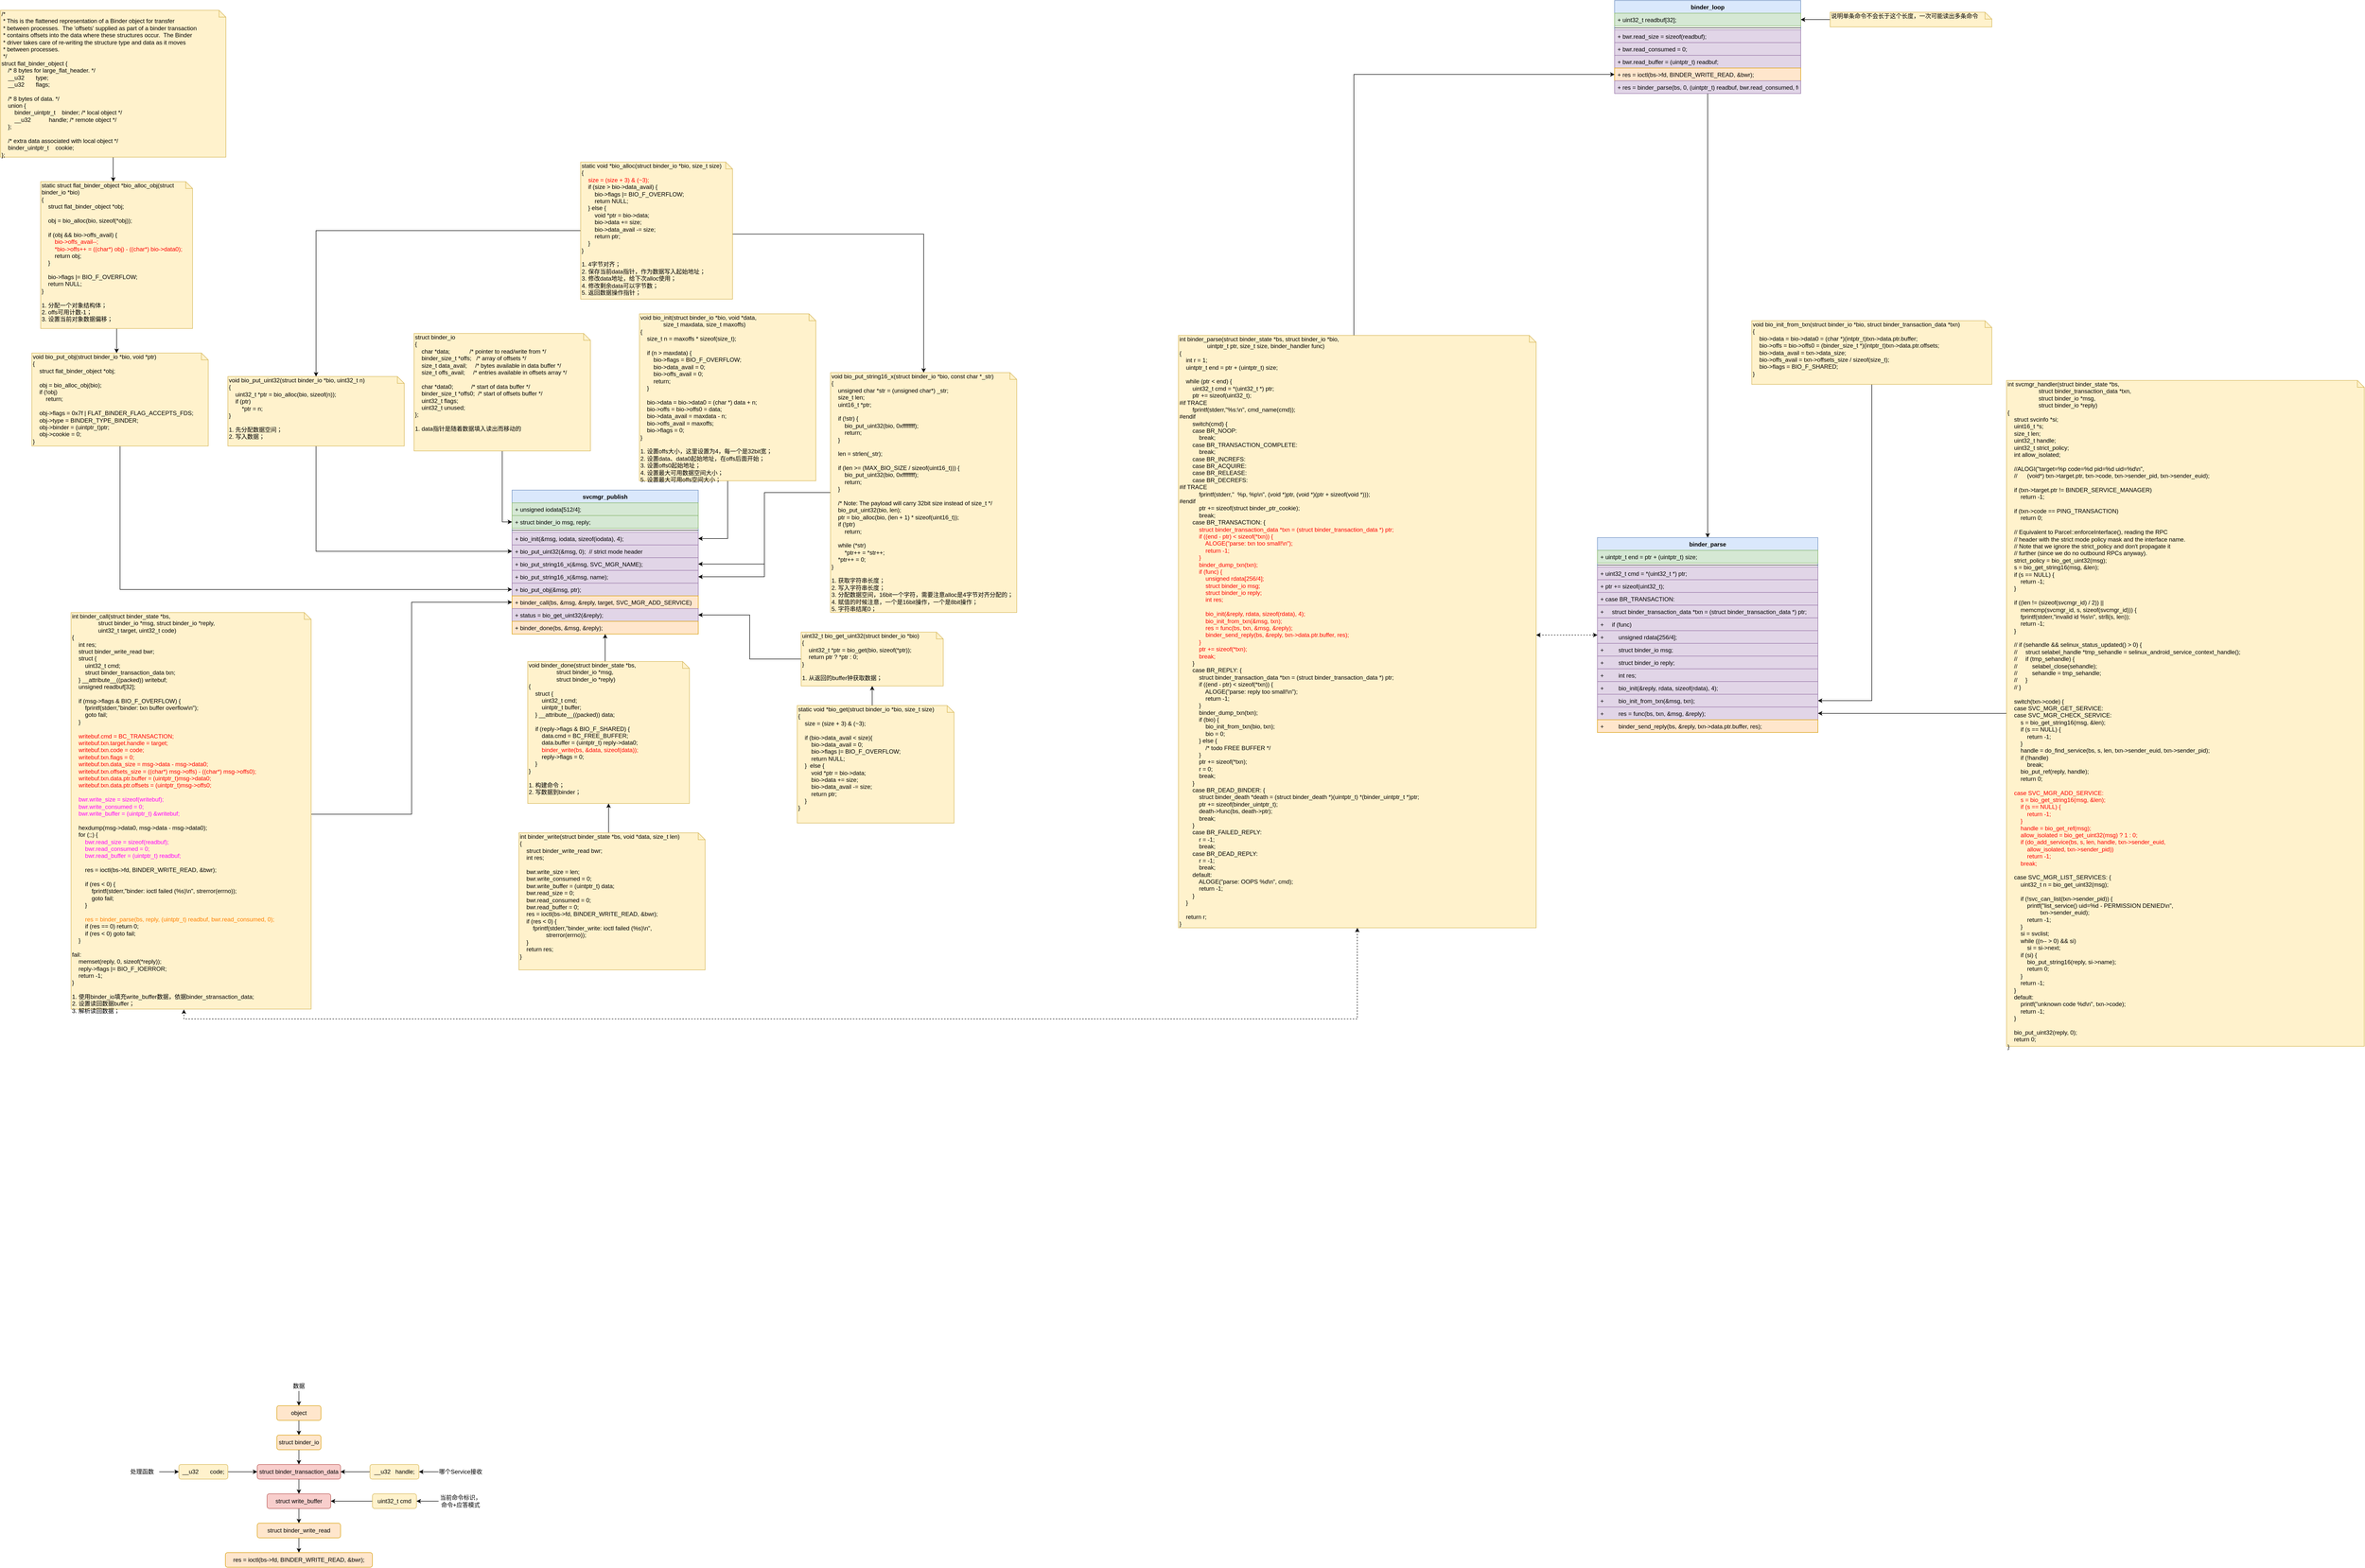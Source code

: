 <mxfile version="13.6.2" type="device"><diagram id="XVjPv-pdzBQZXRMc61qr" name="Binder"><mxGraphModel dx="1935" dy="1854" grid="1" gridSize="10" guides="1" tooltips="1" connect="1" arrows="1" fold="1" page="1" pageScale="1" pageWidth="827" pageHeight="1169" math="0" shadow="0"><root><mxCell id="0"/><mxCell id="1" parent="0"/><mxCell id="yvHcyu0N5ny6f-dPMRAA-1" value="svcmgr_publish" style="swimlane;fontStyle=1;align=center;verticalAlign=top;childLayout=stackLayout;horizontal=1;startSize=26;horizontalStack=0;resizeParent=1;resizeParentMax=0;resizeLast=0;collapsible=1;marginBottom=0;fillColor=#dae8fc;strokeColor=#6c8ebf;" vertex="1" parent="1"><mxGeometry x="230" y="310" width="380" height="294" as="geometry"/></mxCell><mxCell id="yvHcyu0N5ny6f-dPMRAA-2" value="+ unsigned iodata[512/4];" style="text;strokeColor=#82b366;fillColor=#d5e8d4;align=left;verticalAlign=top;spacingLeft=4;spacingRight=4;overflow=hidden;rotatable=0;points=[[0,0.5],[1,0.5]];portConstraint=eastwest;" vertex="1" parent="yvHcyu0N5ny6f-dPMRAA-1"><mxGeometry y="26" width="380" height="26" as="geometry"/></mxCell><mxCell id="yvHcyu0N5ny6f-dPMRAA-8" value="+ struct binder_io msg, reply;" style="text;strokeColor=#82b366;fillColor=#d5e8d4;align=left;verticalAlign=top;spacingLeft=4;spacingRight=4;overflow=hidden;rotatable=0;points=[[0,0.5],[1,0.5]];portConstraint=eastwest;" vertex="1" parent="yvHcyu0N5ny6f-dPMRAA-1"><mxGeometry y="52" width="380" height="26" as="geometry"/></mxCell><mxCell id="yvHcyu0N5ny6f-dPMRAA-3" value="" style="line;strokeWidth=1;fillColor=none;align=left;verticalAlign=middle;spacingTop=-1;spacingLeft=3;spacingRight=3;rotatable=0;labelPosition=right;points=[];portConstraint=eastwest;" vertex="1" parent="yvHcyu0N5ny6f-dPMRAA-1"><mxGeometry y="78" width="380" height="8" as="geometry"/></mxCell><mxCell id="yvHcyu0N5ny6f-dPMRAA-4" value="+ bio_init(&amp;msg, iodata, sizeof(iodata), 4);" style="text;strokeColor=#9673a6;fillColor=#e1d5e7;align=left;verticalAlign=top;spacingLeft=4;spacingRight=4;overflow=hidden;rotatable=0;points=[[0,0.5],[1,0.5]];portConstraint=eastwest;" vertex="1" parent="yvHcyu0N5ny6f-dPMRAA-1"><mxGeometry y="86" width="380" height="26" as="geometry"/></mxCell><mxCell id="yvHcyu0N5ny6f-dPMRAA-7" value="+ bio_put_uint32(&amp;msg, 0);  // strict mode header" style="text;fillColor=#e1d5e7;align=left;verticalAlign=top;spacingLeft=4;spacingRight=4;overflow=hidden;rotatable=0;points=[[0,0.5],[1,0.5]];portConstraint=eastwest;strokeColor=#9673a6;" vertex="1" parent="yvHcyu0N5ny6f-dPMRAA-1"><mxGeometry y="112" width="380" height="26" as="geometry"/></mxCell><mxCell id="yvHcyu0N5ny6f-dPMRAA-9" value="+ bio_put_string16_x(&amp;msg, SVC_MGR_NAME);" style="text;fillColor=#e1d5e7;align=left;verticalAlign=top;spacingLeft=4;spacingRight=4;overflow=hidden;rotatable=0;points=[[0,0.5],[1,0.5]];portConstraint=eastwest;strokeColor=#9673a6;" vertex="1" parent="yvHcyu0N5ny6f-dPMRAA-1"><mxGeometry y="138" width="380" height="26" as="geometry"/></mxCell><mxCell id="yvHcyu0N5ny6f-dPMRAA-10" value="+ bio_put_string16_x(&amp;msg, name);" style="text;fillColor=#e1d5e7;align=left;verticalAlign=top;spacingLeft=4;spacingRight=4;overflow=hidden;rotatable=0;points=[[0,0.5],[1,0.5]];portConstraint=eastwest;strokeColor=#9673a6;" vertex="1" parent="yvHcyu0N5ny6f-dPMRAA-1"><mxGeometry y="164" width="380" height="26" as="geometry"/></mxCell><mxCell id="yvHcyu0N5ny6f-dPMRAA-11" value="+ bio_put_obj(&amp;msg, ptr);" style="text;fillColor=#e1d5e7;align=left;verticalAlign=top;spacingLeft=4;spacingRight=4;overflow=hidden;rotatable=0;points=[[0,0.5],[1,0.5]];portConstraint=eastwest;strokeColor=#9673a6;" vertex="1" parent="yvHcyu0N5ny6f-dPMRAA-1"><mxGeometry y="190" width="380" height="26" as="geometry"/></mxCell><mxCell id="yvHcyu0N5ny6f-dPMRAA-12" value="+ binder_call(bs, &amp;msg, &amp;reply, target, SVC_MGR_ADD_SERVICE)" style="text;fillColor=#ffe6cc;align=left;verticalAlign=top;spacingLeft=4;spacingRight=4;overflow=hidden;rotatable=0;points=[[0,0.5],[1,0.5]];portConstraint=eastwest;strokeColor=#d79b00;" vertex="1" parent="yvHcyu0N5ny6f-dPMRAA-1"><mxGeometry y="216" width="380" height="26" as="geometry"/></mxCell><mxCell id="yvHcyu0N5ny6f-dPMRAA-13" value="+ status = bio_get_uint32(&amp;reply);" style="text;fillColor=#e1d5e7;align=left;verticalAlign=top;spacingLeft=4;spacingRight=4;overflow=hidden;rotatable=0;points=[[0,0.5],[1,0.5]];portConstraint=eastwest;strokeColor=#9673a6;" vertex="1" parent="yvHcyu0N5ny6f-dPMRAA-1"><mxGeometry y="242" width="380" height="26" as="geometry"/></mxCell><mxCell id="yvHcyu0N5ny6f-dPMRAA-14" value="+ binder_done(bs, &amp;msg, &amp;reply);" style="text;fillColor=#ffe6cc;align=left;verticalAlign=top;spacingLeft=4;spacingRight=4;overflow=hidden;rotatable=0;points=[[0,0.5],[1,0.5]];portConstraint=eastwest;strokeColor=#d79b00;" vertex="1" parent="yvHcyu0N5ny6f-dPMRAA-1"><mxGeometry y="268" width="380" height="26" as="geometry"/></mxCell><mxCell id="yvHcyu0N5ny6f-dPMRAA-18" style="edgeStyle=orthogonalEdgeStyle;rounded=0;orthogonalLoop=1;jettySize=auto;html=1;exitX=0.5;exitY=1;exitDx=0;exitDy=0;exitPerimeter=0;entryX=0;entryY=0.5;entryDx=0;entryDy=0;" edge="1" parent="1" source="yvHcyu0N5ny6f-dPMRAA-17" target="yvHcyu0N5ny6f-dPMRAA-8"><mxGeometry relative="1" as="geometry"/></mxCell><mxCell id="yvHcyu0N5ny6f-dPMRAA-17" value="&lt;div&gt;struct binder_io&lt;/div&gt;&lt;div&gt;{&lt;/div&gt;&lt;div&gt;&amp;nbsp; &amp;nbsp; char *data;&amp;nbsp; &amp;nbsp; &amp;nbsp; &amp;nbsp; &amp;nbsp; &amp;nbsp; /* pointer to read/write from */&lt;/div&gt;&lt;div&gt;&amp;nbsp; &amp;nbsp; binder_size_t *offs;&amp;nbsp; &amp;nbsp;/* array of offsets */&lt;/div&gt;&lt;div&gt;&amp;nbsp; &amp;nbsp; size_t data_avail;&amp;nbsp; &amp;nbsp; &amp;nbsp;/* bytes available in data buffer */&lt;/div&gt;&lt;div&gt;&amp;nbsp; &amp;nbsp; size_t offs_avail;&amp;nbsp; &amp;nbsp; &amp;nbsp;/* entries available in offsets array */&lt;/div&gt;&lt;div&gt;&lt;br&gt;&lt;/div&gt;&lt;div&gt;&amp;nbsp; &amp;nbsp; char *data0;&amp;nbsp; &amp;nbsp; &amp;nbsp; &amp;nbsp; &amp;nbsp; &amp;nbsp;/* start of data buffer */&lt;/div&gt;&lt;div&gt;&amp;nbsp; &amp;nbsp; binder_size_t *offs0;&amp;nbsp; /* start of offsets buffer */&lt;/div&gt;&lt;div&gt;&amp;nbsp; &amp;nbsp; uint32_t flags;&lt;/div&gt;&lt;div&gt;&amp;nbsp; &amp;nbsp; uint32_t unused;&lt;/div&gt;&lt;div&gt;};&lt;/div&gt;&lt;div&gt;&lt;br&gt;&lt;/div&gt;&lt;div&gt;1. data指针是随着数据填入读出而移动的&lt;/div&gt;" style="shape=note;whiteSpace=wrap;html=1;size=14;verticalAlign=top;align=left;spacingTop=-6;strokeColor=#d6b656;fillColor=#fff2cc;" vertex="1" parent="1"><mxGeometry x="30" y="-10" width="360" height="240" as="geometry"/></mxCell><mxCell id="yvHcyu0N5ny6f-dPMRAA-20" style="edgeStyle=orthogonalEdgeStyle;rounded=0;orthogonalLoop=1;jettySize=auto;html=1;exitX=0.5;exitY=1;exitDx=0;exitDy=0;exitPerimeter=0;" edge="1" parent="1" source="yvHcyu0N5ny6f-dPMRAA-19" target="yvHcyu0N5ny6f-dPMRAA-4"><mxGeometry relative="1" as="geometry"/></mxCell><mxCell id="yvHcyu0N5ny6f-dPMRAA-19" value="&lt;div&gt;void bio_init(struct binder_io *bio, void *data,&lt;/div&gt;&lt;div&gt;&amp;nbsp; &amp;nbsp; &amp;nbsp; &amp;nbsp; &amp;nbsp; &amp;nbsp; &amp;nbsp; size_t maxdata, size_t maxoffs)&lt;/div&gt;&lt;div&gt;{&lt;/div&gt;&lt;div&gt;&amp;nbsp; &amp;nbsp; size_t n = maxoffs * sizeof(size_t);&lt;/div&gt;&lt;div&gt;&lt;br&gt;&lt;/div&gt;&lt;div&gt;&amp;nbsp; &amp;nbsp; if (n &amp;gt; maxdata) {&lt;/div&gt;&lt;div&gt;&amp;nbsp; &amp;nbsp; &amp;nbsp; &amp;nbsp; bio-&amp;gt;flags = BIO_F_OVERFLOW;&lt;/div&gt;&lt;div&gt;&amp;nbsp; &amp;nbsp; &amp;nbsp; &amp;nbsp; bio-&amp;gt;data_avail = 0;&lt;/div&gt;&lt;div&gt;&amp;nbsp; &amp;nbsp; &amp;nbsp; &amp;nbsp; bio-&amp;gt;offs_avail = 0;&lt;/div&gt;&lt;div&gt;&amp;nbsp; &amp;nbsp; &amp;nbsp; &amp;nbsp; return;&lt;/div&gt;&lt;div&gt;&amp;nbsp; &amp;nbsp; }&lt;/div&gt;&lt;div&gt;&lt;br&gt;&lt;/div&gt;&lt;div&gt;&amp;nbsp; &amp;nbsp; bio-&amp;gt;data = bio-&amp;gt;data0 = (char *) data + n;&lt;/div&gt;&lt;div&gt;&amp;nbsp; &amp;nbsp; bio-&amp;gt;offs = bio-&amp;gt;offs0 = data;&lt;/div&gt;&lt;div&gt;&amp;nbsp; &amp;nbsp; bio-&amp;gt;data_avail = maxdata - n;&lt;/div&gt;&lt;div&gt;&amp;nbsp; &amp;nbsp; bio-&amp;gt;offs_avail = maxoffs;&lt;/div&gt;&lt;div&gt;&amp;nbsp; &amp;nbsp; bio-&amp;gt;flags = 0;&lt;/div&gt;&lt;div&gt;}&lt;/div&gt;&lt;div&gt;&lt;br&gt;&lt;/div&gt;&lt;div&gt;1. 设置offs大小，这里设置为4，每一个是32bit宽；&lt;/div&gt;&lt;div&gt;2. 设置data、data0起始地址，在offs后面开始；&lt;/div&gt;&lt;div&gt;3. 设置offs0起始地址；&lt;/div&gt;&lt;div&gt;4. 设置最大可用数据空间大小；&lt;/div&gt;&lt;div&gt;5. 设置最大可用offs空间大小；&lt;/div&gt;" style="shape=note;whiteSpace=wrap;html=1;size=14;verticalAlign=top;align=left;spacingTop=-6;strokeColor=#d6b656;fillColor=#fff2cc;" vertex="1" parent="1"><mxGeometry x="490" y="-50" width="360" height="341" as="geometry"/></mxCell><mxCell id="yvHcyu0N5ny6f-dPMRAA-22" style="edgeStyle=orthogonalEdgeStyle;rounded=0;orthogonalLoop=1;jettySize=auto;html=1;exitX=0.5;exitY=1;exitDx=0;exitDy=0;exitPerimeter=0;" edge="1" parent="1" source="yvHcyu0N5ny6f-dPMRAA-21" target="yvHcyu0N5ny6f-dPMRAA-7"><mxGeometry relative="1" as="geometry"/></mxCell><mxCell id="yvHcyu0N5ny6f-dPMRAA-21" value="&lt;div&gt;void bio_put_uint32(struct binder_io *bio, uint32_t n)&lt;/div&gt;&lt;div&gt;{&lt;/div&gt;&lt;div&gt;&amp;nbsp; &amp;nbsp; uint32_t *ptr = bio_alloc(bio, sizeof(n));&lt;/div&gt;&lt;div&gt;&amp;nbsp; &amp;nbsp; if (ptr)&lt;/div&gt;&lt;div&gt;&amp;nbsp; &amp;nbsp; &amp;nbsp; &amp;nbsp; *ptr = n;&lt;/div&gt;&lt;div&gt;}&lt;/div&gt;&lt;div&gt;&lt;br&gt;&lt;/div&gt;&lt;div&gt;1. 先分配数据空间；&lt;/div&gt;&lt;div&gt;2. 写入数据；&lt;/div&gt;" style="shape=note;whiteSpace=wrap;html=1;size=14;verticalAlign=top;align=left;spacingTop=-6;strokeColor=#d6b656;fillColor=#fff2cc;" vertex="1" parent="1"><mxGeometry x="-350" y="78" width="360" height="142" as="geometry"/></mxCell><mxCell id="yvHcyu0N5ny6f-dPMRAA-24" style="edgeStyle=orthogonalEdgeStyle;rounded=0;orthogonalLoop=1;jettySize=auto;html=1;exitX=0;exitY=0.5;exitDx=0;exitDy=0;exitPerimeter=0;" edge="1" parent="1" source="yvHcyu0N5ny6f-dPMRAA-23" target="yvHcyu0N5ny6f-dPMRAA-21"><mxGeometry relative="1" as="geometry"/></mxCell><mxCell id="yvHcyu0N5ny6f-dPMRAA-27" style="edgeStyle=orthogonalEdgeStyle;rounded=0;orthogonalLoop=1;jettySize=auto;html=1;exitX=0;exitY=0;exitDx=310;exitDy=147;exitPerimeter=0;" edge="1" parent="1" source="yvHcyu0N5ny6f-dPMRAA-23" target="yvHcyu0N5ny6f-dPMRAA-25"><mxGeometry relative="1" as="geometry"/></mxCell><mxCell id="yvHcyu0N5ny6f-dPMRAA-23" value="&lt;div&gt;static void *bio_alloc(struct binder_io *bio, size_t size)&lt;/div&gt;&lt;div&gt;{&lt;/div&gt;&lt;div&gt;&amp;nbsp; &amp;nbsp; &lt;font color=&quot;#ff0000&quot;&gt;size = (size + 3) &amp;amp; (~3);&lt;/font&gt;&lt;/div&gt;&lt;div&gt;&amp;nbsp; &amp;nbsp; if (size &amp;gt; bio-&amp;gt;data_avail) {&lt;/div&gt;&lt;div&gt;&amp;nbsp; &amp;nbsp; &amp;nbsp; &amp;nbsp; bio-&amp;gt;flags |= BIO_F_OVERFLOW;&lt;/div&gt;&lt;div&gt;&amp;nbsp; &amp;nbsp; &amp;nbsp; &amp;nbsp; return NULL;&lt;/div&gt;&lt;div&gt;&amp;nbsp; &amp;nbsp; } else {&lt;/div&gt;&lt;div&gt;&amp;nbsp; &amp;nbsp; &amp;nbsp; &amp;nbsp; void *ptr = bio-&amp;gt;data;&lt;/div&gt;&lt;div&gt;&amp;nbsp; &amp;nbsp; &amp;nbsp; &amp;nbsp; bio-&amp;gt;data += size;&lt;/div&gt;&lt;div&gt;&amp;nbsp; &amp;nbsp; &amp;nbsp; &amp;nbsp; bio-&amp;gt;data_avail -= size;&lt;/div&gt;&lt;div&gt;&amp;nbsp; &amp;nbsp; &amp;nbsp; &amp;nbsp; return ptr;&lt;/div&gt;&lt;div&gt;&amp;nbsp; &amp;nbsp; }&lt;/div&gt;&lt;div&gt;}&lt;/div&gt;&lt;div&gt;&lt;br&gt;&lt;/div&gt;&lt;div&gt;1. 4字节对齐；&lt;/div&gt;&lt;div&gt;2. 保存当前data指针，作为数据写入起始地址；&lt;/div&gt;&lt;div&gt;3. 修改data地址，给下次alloc使用；&lt;/div&gt;&lt;div&gt;4. 修改剩余data可以字节数；&lt;/div&gt;&lt;div&gt;5. 返回数据操作指针；&lt;/div&gt;" style="shape=note;whiteSpace=wrap;html=1;size=14;verticalAlign=top;align=left;spacingTop=-6;strokeColor=#d6b656;fillColor=#fff2cc;" vertex="1" parent="1"><mxGeometry x="370" y="-360" width="310" height="280" as="geometry"/></mxCell><mxCell id="yvHcyu0N5ny6f-dPMRAA-26" style="edgeStyle=orthogonalEdgeStyle;rounded=0;orthogonalLoop=1;jettySize=auto;html=1;exitX=0;exitY=0.5;exitDx=0;exitDy=0;exitPerimeter=0;entryX=1;entryY=0.5;entryDx=0;entryDy=0;" edge="1" parent="1" source="yvHcyu0N5ny6f-dPMRAA-25" target="yvHcyu0N5ny6f-dPMRAA-9"><mxGeometry relative="1" as="geometry"/></mxCell><mxCell id="yvHcyu0N5ny6f-dPMRAA-28" style="edgeStyle=orthogonalEdgeStyle;rounded=0;orthogonalLoop=1;jettySize=auto;html=1;exitX=0;exitY=0.5;exitDx=0;exitDy=0;exitPerimeter=0;" edge="1" parent="1" source="yvHcyu0N5ny6f-dPMRAA-25" target="yvHcyu0N5ny6f-dPMRAA-10"><mxGeometry relative="1" as="geometry"/></mxCell><mxCell id="yvHcyu0N5ny6f-dPMRAA-25" value="&lt;div&gt;void bio_put_string16_x(struct binder_io *bio, const char *_str)&lt;/div&gt;&lt;div&gt;{&lt;/div&gt;&lt;div&gt;&amp;nbsp; &amp;nbsp; unsigned char *str = (unsigned char*) _str;&lt;/div&gt;&lt;div&gt;&amp;nbsp; &amp;nbsp; size_t len;&lt;/div&gt;&lt;div&gt;&amp;nbsp; &amp;nbsp; uint16_t *ptr;&lt;/div&gt;&lt;div&gt;&lt;br&gt;&lt;/div&gt;&lt;div&gt;&amp;nbsp; &amp;nbsp; if (!str) {&lt;/div&gt;&lt;div&gt;&amp;nbsp; &amp;nbsp; &amp;nbsp; &amp;nbsp; bio_put_uint32(bio, 0xffffffff);&lt;/div&gt;&lt;div&gt;&amp;nbsp; &amp;nbsp; &amp;nbsp; &amp;nbsp; return;&lt;/div&gt;&lt;div&gt;&amp;nbsp; &amp;nbsp; }&lt;/div&gt;&lt;div&gt;&lt;br&gt;&lt;/div&gt;&lt;div&gt;&amp;nbsp; &amp;nbsp; len = strlen(_str);&lt;/div&gt;&lt;div&gt;&lt;br&gt;&lt;/div&gt;&lt;div&gt;&amp;nbsp; &amp;nbsp; if (len &amp;gt;= (MAX_BIO_SIZE / sizeof(uint16_t))) {&lt;/div&gt;&lt;div&gt;&amp;nbsp; &amp;nbsp; &amp;nbsp; &amp;nbsp; bio_put_uint32(bio, 0xffffffff);&lt;/div&gt;&lt;div&gt;&amp;nbsp; &amp;nbsp; &amp;nbsp; &amp;nbsp; return;&lt;/div&gt;&lt;div&gt;&amp;nbsp; &amp;nbsp; }&lt;/div&gt;&lt;div&gt;&lt;br&gt;&lt;/div&gt;&lt;div&gt;&amp;nbsp; &amp;nbsp; /* Note: The payload will carry 32bit size instead of size_t */&lt;/div&gt;&lt;div&gt;&amp;nbsp; &amp;nbsp; bio_put_uint32(bio, len);&lt;/div&gt;&lt;div&gt;&amp;nbsp; &amp;nbsp; ptr = bio_alloc(bio, (len + 1) * sizeof(uint16_t));&lt;/div&gt;&lt;div&gt;&amp;nbsp; &amp;nbsp; if (!ptr)&lt;/div&gt;&lt;div&gt;&amp;nbsp; &amp;nbsp; &amp;nbsp; &amp;nbsp; return;&lt;/div&gt;&lt;div&gt;&lt;br&gt;&lt;/div&gt;&lt;div&gt;&amp;nbsp; &amp;nbsp; while (*str)&lt;/div&gt;&lt;div&gt;&amp;nbsp; &amp;nbsp; &amp;nbsp; &amp;nbsp; *ptr++ = *str++;&lt;/div&gt;&lt;div&gt;&amp;nbsp; &amp;nbsp; *ptr++ = 0;&lt;/div&gt;&lt;div&gt;}&lt;/div&gt;&lt;div&gt;&lt;br&gt;&lt;/div&gt;&lt;div&gt;1. 获取字符串长度；&lt;/div&gt;&lt;div&gt;2. 写入字符串长度；&lt;/div&gt;&lt;div&gt;3. 分配数据空间，16bit一个字符，需要注意alloc是4字节对齐分配的；&lt;/div&gt;&lt;div&gt;4. 赋值的时候注意，一个是16bit操作，一个是8bit操作；&lt;/div&gt;&lt;div&gt;5. 字符串结尾0；&lt;/div&gt;" style="shape=note;whiteSpace=wrap;html=1;size=14;verticalAlign=top;align=left;spacingTop=-6;strokeColor=#d6b656;fillColor=#fff2cc;" vertex="1" parent="1"><mxGeometry x="880" y="70" width="380" height="490" as="geometry"/></mxCell><mxCell id="yvHcyu0N5ny6f-dPMRAA-31" style="edgeStyle=orthogonalEdgeStyle;rounded=0;orthogonalLoop=1;jettySize=auto;html=1;exitX=0.5;exitY=1;exitDx=0;exitDy=0;exitPerimeter=0;entryX=0;entryY=0.5;entryDx=0;entryDy=0;" edge="1" parent="1" source="yvHcyu0N5ny6f-dPMRAA-29" target="yvHcyu0N5ny6f-dPMRAA-11"><mxGeometry relative="1" as="geometry"/></mxCell><mxCell id="yvHcyu0N5ny6f-dPMRAA-29" value="&lt;div&gt;void bio_put_obj(struct binder_io *bio, void *ptr)&lt;/div&gt;&lt;div&gt;{&lt;/div&gt;&lt;div&gt;&amp;nbsp; &amp;nbsp; struct flat_binder_object *obj;&lt;/div&gt;&lt;div&gt;&lt;br&gt;&lt;/div&gt;&lt;div&gt;&amp;nbsp; &amp;nbsp; obj = bio_alloc_obj(bio);&lt;/div&gt;&lt;div&gt;&amp;nbsp; &amp;nbsp; if (!obj)&lt;/div&gt;&lt;div&gt;&amp;nbsp; &amp;nbsp; &amp;nbsp; &amp;nbsp; return;&lt;/div&gt;&lt;div&gt;&lt;br&gt;&lt;/div&gt;&lt;div&gt;&amp;nbsp; &amp;nbsp; obj-&amp;gt;flags = 0x7f | FLAT_BINDER_FLAG_ACCEPTS_FDS;&lt;/div&gt;&lt;div&gt;&amp;nbsp; &amp;nbsp; obj-&amp;gt;type = BINDER_TYPE_BINDER;&lt;/div&gt;&lt;div&gt;&amp;nbsp; &amp;nbsp; obj-&amp;gt;binder = (uintptr_t)ptr;&lt;/div&gt;&lt;div&gt;&amp;nbsp; &amp;nbsp; obj-&amp;gt;cookie = 0;&lt;/div&gt;&lt;div&gt;}&lt;/div&gt;" style="shape=note;whiteSpace=wrap;html=1;size=14;verticalAlign=top;align=left;spacingTop=-6;strokeColor=#d6b656;fillColor=#fff2cc;" vertex="1" parent="1"><mxGeometry x="-750" y="30" width="360" height="190" as="geometry"/></mxCell><mxCell id="yvHcyu0N5ny6f-dPMRAA-36" style="edgeStyle=orthogonalEdgeStyle;rounded=0;orthogonalLoop=1;jettySize=auto;html=1;exitX=0.5;exitY=1;exitDx=0;exitDy=0;exitPerimeter=0;entryX=0;entryY=0;entryDx=173;entryDy=0;entryPerimeter=0;" edge="1" parent="1" source="yvHcyu0N5ny6f-dPMRAA-33" target="yvHcyu0N5ny6f-dPMRAA-29"><mxGeometry relative="1" as="geometry"/></mxCell><mxCell id="yvHcyu0N5ny6f-dPMRAA-33" value="&lt;div&gt;static struct flat_binder_object *bio_alloc_obj(struct binder_io *bio)&lt;/div&gt;&lt;div&gt;{&lt;/div&gt;&lt;div&gt;&amp;nbsp; &amp;nbsp; struct flat_binder_object *obj;&lt;/div&gt;&lt;div&gt;&lt;br&gt;&lt;/div&gt;&lt;div&gt;&amp;nbsp; &amp;nbsp; obj = bio_alloc(bio, sizeof(*obj));&lt;/div&gt;&lt;div&gt;&lt;br&gt;&lt;/div&gt;&lt;div&gt;&amp;nbsp; &amp;nbsp; if (obj &amp;amp;&amp;amp; bio-&amp;gt;offs_avail) {&lt;/div&gt;&lt;div&gt;&lt;font color=&quot;#ff0000&quot;&gt;&amp;nbsp; &amp;nbsp; &amp;nbsp; &amp;nbsp; bio-&amp;gt;offs_avail--;&lt;/font&gt;&lt;/div&gt;&lt;div&gt;&lt;font color=&quot;#ff0000&quot;&gt;&amp;nbsp; &amp;nbsp; &amp;nbsp; &amp;nbsp; *bio-&amp;gt;offs++ = ((char*) obj) - ((char*) bio-&amp;gt;data0);&lt;/font&gt;&lt;/div&gt;&lt;div&gt;&amp;nbsp; &amp;nbsp; &amp;nbsp; &amp;nbsp; return obj;&lt;/div&gt;&lt;div&gt;&amp;nbsp; &amp;nbsp; }&lt;/div&gt;&lt;div&gt;&lt;br&gt;&lt;/div&gt;&lt;div&gt;&amp;nbsp; &amp;nbsp; bio-&amp;gt;flags |= BIO_F_OVERFLOW;&lt;/div&gt;&lt;div&gt;&amp;nbsp; &amp;nbsp; return NULL;&lt;/div&gt;&lt;div&gt;}&lt;/div&gt;&lt;div&gt;&lt;br&gt;&lt;/div&gt;&lt;div&gt;1. 分配一个对象结构体；&lt;/div&gt;&lt;div&gt;2. offs可用计数-1；&lt;/div&gt;&lt;div&gt;3. 设置当前对象数据偏移；&lt;/div&gt;" style="shape=note;whiteSpace=wrap;html=1;size=14;verticalAlign=top;align=left;spacingTop=-6;strokeColor=#d6b656;fillColor=#fff2cc;" vertex="1" parent="1"><mxGeometry x="-732" y="-320" width="310" height="300" as="geometry"/></mxCell><mxCell id="yvHcyu0N5ny6f-dPMRAA-37" style="edgeStyle=orthogonalEdgeStyle;rounded=0;orthogonalLoop=1;jettySize=auto;html=1;exitX=0.5;exitY=1;exitDx=0;exitDy=0;exitPerimeter=0;entryX=0;entryY=0;entryDx=148;entryDy=0;entryPerimeter=0;" edge="1" parent="1" source="yvHcyu0N5ny6f-dPMRAA-35" target="yvHcyu0N5ny6f-dPMRAA-33"><mxGeometry relative="1" as="geometry"/></mxCell><mxCell id="yvHcyu0N5ny6f-dPMRAA-35" value="&lt;div&gt;/*&lt;/div&gt;&lt;div&gt;&amp;nbsp;* This is the flattened representation of a Binder object for transfer&lt;/div&gt;&lt;div&gt;&amp;nbsp;* between processes.&amp;nbsp; The 'offsets' supplied as part of a binder transaction&lt;/div&gt;&lt;div&gt;&amp;nbsp;* contains offsets into the data where these structures occur.&amp;nbsp; The Binder&lt;/div&gt;&lt;div&gt;&amp;nbsp;* driver takes care of re-writing the structure type and data as it moves&lt;/div&gt;&lt;div&gt;&amp;nbsp;* between processes.&lt;/div&gt;&lt;div&gt;&amp;nbsp;*/&lt;/div&gt;&lt;div&gt;struct flat_binder_object {&lt;/div&gt;&lt;div&gt;&amp;nbsp; &amp;nbsp; /* 8 bytes for large_flat_header. */&lt;/div&gt;&lt;div&gt;&amp;nbsp; &amp;nbsp; __u32&amp;nbsp; &amp;nbsp; &amp;nbsp; &amp;nbsp;type;&lt;/div&gt;&lt;div&gt;&amp;nbsp; &amp;nbsp; __u32&amp;nbsp; &amp;nbsp; &amp;nbsp; &amp;nbsp;flags;&lt;/div&gt;&lt;div&gt;&lt;br&gt;&lt;/div&gt;&lt;div&gt;&amp;nbsp; &amp;nbsp; /* 8 bytes of data. */&lt;/div&gt;&lt;div&gt;&amp;nbsp; &amp;nbsp; union {&lt;/div&gt;&lt;div&gt;&amp;nbsp; &amp;nbsp; &amp;nbsp; &amp;nbsp; binder_uintptr_t&amp;nbsp; &amp;nbsp; binder; /* local object */&lt;/div&gt;&lt;div&gt;&amp;nbsp; &amp;nbsp; &amp;nbsp; &amp;nbsp; __u32&amp;nbsp; &amp;nbsp; &amp;nbsp; &amp;nbsp; &amp;nbsp; &amp;nbsp;handle; /* remote object */&lt;/div&gt;&lt;div&gt;&amp;nbsp; &amp;nbsp; };&lt;/div&gt;&lt;div&gt;&lt;br&gt;&lt;/div&gt;&lt;div&gt;&amp;nbsp; &amp;nbsp; /* extra data associated with local object */&lt;/div&gt;&lt;div&gt;&amp;nbsp; &amp;nbsp; binder_uintptr_t&amp;nbsp; &amp;nbsp; cookie;&lt;/div&gt;&lt;div&gt;};&lt;/div&gt;" style="shape=note;whiteSpace=wrap;html=1;size=14;verticalAlign=top;align=left;spacingTop=-6;strokeColor=#d6b656;fillColor=#fff2cc;" vertex="1" parent="1"><mxGeometry x="-814" y="-670" width="460" height="300" as="geometry"/></mxCell><mxCell id="yvHcyu0N5ny6f-dPMRAA-45" style="edgeStyle=orthogonalEdgeStyle;rounded=0;orthogonalLoop=1;jettySize=auto;html=1;exitX=0;exitY=0;exitDx=490.0;exitDy=412;exitPerimeter=0;entryX=0;entryY=0.5;entryDx=0;entryDy=0;" edge="1" parent="1" source="yvHcyu0N5ny6f-dPMRAA-38" target="yvHcyu0N5ny6f-dPMRAA-12"><mxGeometry relative="1" as="geometry"/></mxCell><mxCell id="yvHcyu0N5ny6f-dPMRAA-38" value="&lt;div&gt;int binder_call(struct binder_state *bs,&lt;/div&gt;&lt;div&gt;&amp;nbsp; &amp;nbsp; &amp;nbsp; &amp;nbsp; &amp;nbsp; &amp;nbsp; &amp;nbsp; &amp;nbsp; struct binder_io *msg, struct binder_io *reply,&lt;/div&gt;&lt;div&gt;&amp;nbsp; &amp;nbsp; &amp;nbsp; &amp;nbsp; &amp;nbsp; &amp;nbsp; &amp;nbsp; &amp;nbsp; uint32_t target, uint32_t code)&lt;/div&gt;&lt;div&gt;{&lt;/div&gt;&lt;div&gt;&amp;nbsp; &amp;nbsp; int res;&lt;/div&gt;&lt;div&gt;&amp;nbsp; &amp;nbsp; struct binder_write_read bwr;&lt;/div&gt;&lt;div&gt;&amp;nbsp; &amp;nbsp; struct {&lt;/div&gt;&lt;div&gt;&amp;nbsp; &amp;nbsp; &amp;nbsp; &amp;nbsp; uint32_t cmd;&lt;/div&gt;&lt;div&gt;&amp;nbsp; &amp;nbsp; &amp;nbsp; &amp;nbsp; struct binder_transaction_data txn;&lt;/div&gt;&lt;div&gt;&amp;nbsp; &amp;nbsp; } __attribute__((packed)) writebuf;&lt;/div&gt;&lt;div&gt;&amp;nbsp; &amp;nbsp; unsigned readbuf[32];&lt;/div&gt;&lt;div&gt;&lt;br&gt;&lt;/div&gt;&lt;div&gt;&amp;nbsp; &amp;nbsp; if (msg-&amp;gt;flags &amp;amp; BIO_F_OVERFLOW) {&lt;/div&gt;&lt;div&gt;&amp;nbsp; &amp;nbsp; &amp;nbsp; &amp;nbsp; fprintf(stderr,&quot;binder: txn buffer overflow\n&quot;);&lt;/div&gt;&lt;div&gt;&amp;nbsp; &amp;nbsp; &amp;nbsp; &amp;nbsp; goto fail;&lt;/div&gt;&lt;div&gt;&amp;nbsp; &amp;nbsp; }&lt;/div&gt;&lt;div&gt;&lt;br&gt;&lt;/div&gt;&lt;div&gt;&lt;font color=&quot;#ff0000&quot;&gt;&amp;nbsp; &amp;nbsp; writebuf.cmd = BC_TRANSACTION;&lt;/font&gt;&lt;/div&gt;&lt;div&gt;&lt;font color=&quot;#ff0000&quot;&gt;&amp;nbsp; &amp;nbsp; writebuf.txn.target.handle = target;&lt;/font&gt;&lt;/div&gt;&lt;div&gt;&lt;font color=&quot;#ff0000&quot;&gt;&amp;nbsp; &amp;nbsp; writebuf.txn.code = code;&lt;/font&gt;&lt;/div&gt;&lt;div&gt;&lt;font color=&quot;#ff0000&quot;&gt;&amp;nbsp; &amp;nbsp; writebuf.txn.flags = 0;&lt;/font&gt;&lt;/div&gt;&lt;div&gt;&lt;font color=&quot;#ff0000&quot;&gt;&amp;nbsp; &amp;nbsp; writebuf.txn.data_size = msg-&amp;gt;data - msg-&amp;gt;data0;&lt;/font&gt;&lt;/div&gt;&lt;div&gt;&lt;font color=&quot;#ff0000&quot;&gt;&amp;nbsp; &amp;nbsp; writebuf.txn.offsets_size = ((char*) msg-&amp;gt;offs) - ((char*) msg-&amp;gt;offs0);&lt;/font&gt;&lt;/div&gt;&lt;div&gt;&lt;font color=&quot;#ff0000&quot;&gt;&amp;nbsp; &amp;nbsp; writebuf.txn.data.ptr.buffer = (uintptr_t)msg-&amp;gt;data0;&lt;/font&gt;&lt;/div&gt;&lt;div&gt;&lt;font color=&quot;#ff0000&quot;&gt;&amp;nbsp; &amp;nbsp; writebuf.txn.data.ptr.offsets = (uintptr_t)msg-&amp;gt;offs0;&lt;/font&gt;&lt;/div&gt;&lt;div&gt;&lt;br&gt;&lt;/div&gt;&lt;div&gt;&lt;font color=&quot;#ff00ff&quot;&gt;&amp;nbsp; &amp;nbsp; bwr.write_size = sizeof(writebuf);&lt;/font&gt;&lt;/div&gt;&lt;div&gt;&lt;font color=&quot;#ff00ff&quot;&gt;&amp;nbsp; &amp;nbsp; bwr.write_consumed = 0;&lt;/font&gt;&lt;/div&gt;&lt;div&gt;&lt;font color=&quot;#ff00ff&quot;&gt;&amp;nbsp; &amp;nbsp; bwr.write_buffer = (uintptr_t) &amp;amp;writebuf;&lt;/font&gt;&lt;/div&gt;&lt;div&gt;&lt;br&gt;&lt;/div&gt;&lt;div&gt;&amp;nbsp; &amp;nbsp; hexdump(msg-&amp;gt;data0, msg-&amp;gt;data - msg-&amp;gt;data0);&lt;/div&gt;&lt;div&gt;&amp;nbsp; &amp;nbsp; for (;;) {&lt;/div&gt;&lt;div&gt;&lt;font color=&quot;#ff00ff&quot;&gt;&amp;nbsp; &amp;nbsp; &amp;nbsp; &amp;nbsp; bwr.read_size = sizeof(readbuf);&lt;/font&gt;&lt;/div&gt;&lt;div&gt;&lt;font color=&quot;#ff00ff&quot;&gt;&amp;nbsp; &amp;nbsp; &amp;nbsp; &amp;nbsp; bwr.read_consumed = 0;&lt;/font&gt;&lt;/div&gt;&lt;div&gt;&lt;font color=&quot;#ff00ff&quot;&gt;&amp;nbsp; &amp;nbsp; &amp;nbsp; &amp;nbsp; bwr.read_buffer = (uintptr_t) readbuf;&lt;/font&gt;&lt;/div&gt;&lt;div&gt;&lt;br&gt;&lt;/div&gt;&lt;div&gt;&amp;nbsp; &amp;nbsp; &amp;nbsp; &amp;nbsp; res = ioctl(bs-&amp;gt;fd, BINDER_WRITE_READ, &amp;amp;bwr);&lt;/div&gt;&lt;div&gt;&lt;br&gt;&lt;/div&gt;&lt;div&gt;&amp;nbsp; &amp;nbsp; &amp;nbsp; &amp;nbsp; if (res &amp;lt; 0) {&lt;/div&gt;&lt;div&gt;&amp;nbsp; &amp;nbsp; &amp;nbsp; &amp;nbsp; &amp;nbsp; &amp;nbsp; fprintf(stderr,&quot;binder: ioctl failed (%s)\n&quot;, strerror(errno));&lt;/div&gt;&lt;div&gt;&amp;nbsp; &amp;nbsp; &amp;nbsp; &amp;nbsp; &amp;nbsp; &amp;nbsp; goto fail;&lt;/div&gt;&lt;div&gt;&amp;nbsp; &amp;nbsp; &amp;nbsp; &amp;nbsp; }&lt;/div&gt;&lt;div&gt;&lt;br&gt;&lt;/div&gt;&lt;div&gt;&amp;nbsp; &amp;nbsp; &amp;nbsp; &amp;nbsp; &lt;font color=&quot;#ff8000&quot;&gt;res = binder_parse(bs, reply, (uintptr_t) readbuf, bwr.read_consumed, 0);&lt;/font&gt;&lt;/div&gt;&lt;div&gt;&amp;nbsp; &amp;nbsp; &amp;nbsp; &amp;nbsp; if (res == 0) return 0;&lt;/div&gt;&lt;div&gt;&amp;nbsp; &amp;nbsp; &amp;nbsp; &amp;nbsp; if (res &amp;lt; 0) goto fail;&lt;/div&gt;&lt;div&gt;&amp;nbsp; &amp;nbsp; }&lt;/div&gt;&lt;div&gt;&lt;br&gt;&lt;/div&gt;&lt;div&gt;fail:&lt;/div&gt;&lt;div&gt;&amp;nbsp; &amp;nbsp; memset(reply, 0, sizeof(*reply));&lt;/div&gt;&lt;div&gt;&amp;nbsp; &amp;nbsp; reply-&amp;gt;flags |= BIO_F_IOERROR;&lt;/div&gt;&lt;div&gt;&amp;nbsp; &amp;nbsp; return -1;&lt;/div&gt;&lt;div&gt;}&lt;/div&gt;&lt;div&gt;&lt;br&gt;&lt;/div&gt;&lt;div&gt;1. 使用binder_io填充write_buffer数据，依据binder_stransaction_data;&lt;/div&gt;&lt;div&gt;2. 设置读回数据buffer；&lt;/div&gt;&lt;div&gt;3. 解析读回数据；&lt;/div&gt;" style="shape=note;whiteSpace=wrap;html=1;size=14;verticalAlign=top;align=left;spacingTop=-6;strokeColor=#d6b656;fillColor=#fff2cc;" vertex="1" parent="1"><mxGeometry x="-670" y="560" width="490" height="810" as="geometry"/></mxCell><mxCell id="yvHcyu0N5ny6f-dPMRAA-44" style="edgeStyle=orthogonalEdgeStyle;rounded=0;orthogonalLoop=1;jettySize=auto;html=1;exitX=0;exitY=0;exitDx=153;exitDy=0;exitPerimeter=0;entryX=0.5;entryY=1;entryDx=0;entryDy=0;entryPerimeter=0;" edge="1" parent="1" source="yvHcyu0N5ny6f-dPMRAA-40" target="yvHcyu0N5ny6f-dPMRAA-41"><mxGeometry relative="1" as="geometry"/></mxCell><mxCell id="yvHcyu0N5ny6f-dPMRAA-40" value="&lt;div&gt;static void *bio_get(struct binder_io *bio, size_t size)&lt;/div&gt;&lt;div&gt;{&lt;/div&gt;&lt;div&gt;&amp;nbsp; &amp;nbsp; size = (size + 3) &amp;amp; (~3);&lt;/div&gt;&lt;div&gt;&lt;br&gt;&lt;/div&gt;&lt;div&gt;&amp;nbsp; &amp;nbsp; if (bio-&amp;gt;data_avail &amp;lt; size){&lt;/div&gt;&lt;div&gt;&amp;nbsp; &amp;nbsp; &amp;nbsp; &amp;nbsp; bio-&amp;gt;data_avail = 0;&lt;/div&gt;&lt;div&gt;&amp;nbsp; &amp;nbsp; &amp;nbsp; &amp;nbsp; bio-&amp;gt;flags |= BIO_F_OVERFLOW;&lt;/div&gt;&lt;div&gt;&amp;nbsp; &amp;nbsp; &amp;nbsp; &amp;nbsp; return NULL;&lt;/div&gt;&lt;div&gt;&amp;nbsp; &amp;nbsp; }&amp;nbsp; else {&lt;/div&gt;&lt;div&gt;&amp;nbsp; &amp;nbsp; &amp;nbsp; &amp;nbsp; void *ptr = bio-&amp;gt;data;&lt;/div&gt;&lt;div&gt;&amp;nbsp; &amp;nbsp; &amp;nbsp; &amp;nbsp; bio-&amp;gt;data += size;&lt;/div&gt;&lt;div&gt;&amp;nbsp; &amp;nbsp; &amp;nbsp; &amp;nbsp; bio-&amp;gt;data_avail -= size;&lt;/div&gt;&lt;div&gt;&amp;nbsp; &amp;nbsp; &amp;nbsp; &amp;nbsp; return ptr;&lt;/div&gt;&lt;div&gt;&amp;nbsp; &amp;nbsp; }&lt;/div&gt;&lt;div&gt;}&lt;/div&gt;" style="shape=note;whiteSpace=wrap;html=1;size=14;verticalAlign=top;align=left;spacingTop=-6;strokeColor=#d6b656;fillColor=#fff2cc;" vertex="1" parent="1"><mxGeometry x="812" y="750" width="320" height="240" as="geometry"/></mxCell><mxCell id="yvHcyu0N5ny6f-dPMRAA-42" style="edgeStyle=orthogonalEdgeStyle;rounded=0;orthogonalLoop=1;jettySize=auto;html=1;exitX=0;exitY=0.5;exitDx=0;exitDy=0;exitPerimeter=0;entryX=1;entryY=0.5;entryDx=0;entryDy=0;" edge="1" parent="1" source="yvHcyu0N5ny6f-dPMRAA-41" target="yvHcyu0N5ny6f-dPMRAA-13"><mxGeometry relative="1" as="geometry"/></mxCell><mxCell id="yvHcyu0N5ny6f-dPMRAA-41" value="&lt;div&gt;uint32_t bio_get_uint32(struct binder_io *bio)&lt;/div&gt;&lt;div&gt;{&lt;/div&gt;&lt;div&gt;&amp;nbsp; &amp;nbsp; uint32_t *ptr = bio_get(bio, sizeof(*ptr));&lt;/div&gt;&lt;div&gt;&amp;nbsp; &amp;nbsp; return ptr ? *ptr : 0;&lt;/div&gt;&lt;div&gt;}&lt;/div&gt;&lt;div&gt;&lt;br&gt;&lt;/div&gt;&lt;div&gt;1. 从返回的buffer钟获取数据；&lt;/div&gt;" style="shape=note;whiteSpace=wrap;html=1;size=14;verticalAlign=top;align=left;spacingTop=-6;strokeColor=#d6b656;fillColor=#fff2cc;" vertex="1" parent="1"><mxGeometry x="820" y="600" width="290" height="110" as="geometry"/></mxCell><mxCell id="yvHcyu0N5ny6f-dPMRAA-49" style="edgeStyle=orthogonalEdgeStyle;rounded=0;orthogonalLoop=1;jettySize=auto;html=1;exitX=0;exitY=0;exitDx=158;exitDy=0;exitPerimeter=0;entryX=0.5;entryY=1;entryDx=0;entryDy=0;" edge="1" parent="1" source="yvHcyu0N5ny6f-dPMRAA-46" target="yvHcyu0N5ny6f-dPMRAA-1"><mxGeometry relative="1" as="geometry"/></mxCell><mxCell id="yvHcyu0N5ny6f-dPMRAA-46" value="&lt;div&gt;void binder_done(struct binder_state *bs,&lt;/div&gt;&lt;div&gt;&amp;nbsp; &amp;nbsp; &amp;nbsp; &amp;nbsp; &amp;nbsp; &amp;nbsp; &amp;nbsp; &amp;nbsp; &amp;nbsp;struct binder_io *msg,&lt;/div&gt;&lt;div&gt;&amp;nbsp; &amp;nbsp; &amp;nbsp; &amp;nbsp; &amp;nbsp; &amp;nbsp; &amp;nbsp; &amp;nbsp; &amp;nbsp;struct binder_io *reply)&lt;/div&gt;&lt;div&gt;{&lt;/div&gt;&lt;div&gt;&amp;nbsp; &amp;nbsp; struct {&lt;/div&gt;&lt;div&gt;&amp;nbsp; &amp;nbsp; &amp;nbsp; &amp;nbsp; uint32_t cmd;&lt;/div&gt;&lt;div&gt;&amp;nbsp; &amp;nbsp; &amp;nbsp; &amp;nbsp; uintptr_t buffer;&lt;/div&gt;&lt;div&gt;&amp;nbsp; &amp;nbsp; } __attribute__((packed)) data;&lt;/div&gt;&lt;div&gt;&lt;br&gt;&lt;/div&gt;&lt;div&gt;&amp;nbsp; &amp;nbsp; if (reply-&amp;gt;flags &amp;amp; BIO_F_SHARED) {&lt;/div&gt;&lt;div&gt;&amp;nbsp; &amp;nbsp; &amp;nbsp; &amp;nbsp; data.cmd = BC_FREE_BUFFER;&lt;/div&gt;&lt;div&gt;&amp;nbsp; &amp;nbsp; &amp;nbsp; &amp;nbsp; data.buffer = (uintptr_t) reply-&amp;gt;data0;&lt;/div&gt;&lt;div&gt;&amp;nbsp; &amp;nbsp; &amp;nbsp; &amp;nbsp; &lt;font color=&quot;#ff0000&quot;&gt;binder_write(bs, &amp;amp;data, sizeof(data));&lt;/font&gt;&lt;/div&gt;&lt;div&gt;&amp;nbsp; &amp;nbsp; &amp;nbsp; &amp;nbsp; reply-&amp;gt;flags = 0;&lt;/div&gt;&lt;div&gt;&amp;nbsp; &amp;nbsp; }&lt;/div&gt;&lt;div&gt;}&lt;/div&gt;&lt;div&gt;&lt;br&gt;&lt;/div&gt;&lt;div&gt;1. 构建命令；&lt;/div&gt;&lt;div&gt;2. 写数据到binder；&lt;/div&gt;" style="shape=note;whiteSpace=wrap;html=1;size=14;verticalAlign=top;align=left;spacingTop=-6;strokeColor=#d6b656;fillColor=#fff2cc;" vertex="1" parent="1"><mxGeometry x="262" y="660" width="330" height="290" as="geometry"/></mxCell><mxCell id="yvHcyu0N5ny6f-dPMRAA-50" style="edgeStyle=orthogonalEdgeStyle;rounded=0;orthogonalLoop=1;jettySize=auto;html=1;exitX=0;exitY=0;exitDx=183;exitDy=0;exitPerimeter=0;" edge="1" parent="1" source="yvHcyu0N5ny6f-dPMRAA-47" target="yvHcyu0N5ny6f-dPMRAA-46"><mxGeometry relative="1" as="geometry"/></mxCell><mxCell id="yvHcyu0N5ny6f-dPMRAA-47" value="&lt;div&gt;int binder_write(struct binder_state *bs, void *data, size_t len)&lt;/div&gt;&lt;div&gt;{&lt;/div&gt;&lt;div&gt;&amp;nbsp; &amp;nbsp; struct binder_write_read bwr;&lt;/div&gt;&lt;div&gt;&amp;nbsp; &amp;nbsp; int res;&lt;/div&gt;&lt;div&gt;&lt;br&gt;&lt;/div&gt;&lt;div&gt;&amp;nbsp; &amp;nbsp; bwr.write_size = len;&lt;/div&gt;&lt;div&gt;&amp;nbsp; &amp;nbsp; bwr.write_consumed = 0;&lt;/div&gt;&lt;div&gt;&amp;nbsp; &amp;nbsp; bwr.write_buffer = (uintptr_t) data;&lt;/div&gt;&lt;div&gt;&amp;nbsp; &amp;nbsp; bwr.read_size = 0;&lt;/div&gt;&lt;div&gt;&amp;nbsp; &amp;nbsp; bwr.read_consumed = 0;&lt;/div&gt;&lt;div&gt;&amp;nbsp; &amp;nbsp; bwr.read_buffer = 0;&lt;/div&gt;&lt;div&gt;&amp;nbsp; &amp;nbsp; res = ioctl(bs-&amp;gt;fd, BINDER_WRITE_READ, &amp;amp;bwr);&lt;/div&gt;&lt;div&gt;&amp;nbsp; &amp;nbsp; if (res &amp;lt; 0) {&lt;/div&gt;&lt;div&gt;&amp;nbsp; &amp;nbsp; &amp;nbsp; &amp;nbsp; fprintf(stderr,&quot;binder_write: ioctl failed (%s)\n&quot;,&lt;/div&gt;&lt;div&gt;&amp;nbsp; &amp;nbsp; &amp;nbsp; &amp;nbsp; &amp;nbsp; &amp;nbsp; &amp;nbsp; &amp;nbsp; strerror(errno));&lt;/div&gt;&lt;div&gt;&amp;nbsp; &amp;nbsp; }&lt;/div&gt;&lt;div&gt;&amp;nbsp; &amp;nbsp; return res;&lt;/div&gt;&lt;div&gt;}&lt;/div&gt;" style="shape=note;whiteSpace=wrap;html=1;size=14;verticalAlign=top;align=left;spacingTop=-6;strokeColor=#d6b656;fillColor=#fff2cc;" vertex="1" parent="1"><mxGeometry x="244" y="1010" width="380" height="280" as="geometry"/></mxCell><mxCell id="yvHcyu0N5ny6f-dPMRAA-94" style="edgeStyle=orthogonalEdgeStyle;rounded=0;orthogonalLoop=1;jettySize=auto;html=1;exitX=0.5;exitY=1;exitDx=0;exitDy=0;entryX=0.5;entryY=0;entryDx=0;entryDy=0;" edge="1" parent="1" source="yvHcyu0N5ny6f-dPMRAA-51" target="yvHcyu0N5ny6f-dPMRAA-75"><mxGeometry relative="1" as="geometry"/></mxCell><mxCell id="yvHcyu0N5ny6f-dPMRAA-73" style="edgeStyle=orthogonalEdgeStyle;rounded=0;orthogonalLoop=1;jettySize=auto;html=1;exitX=0.5;exitY=1;exitDx=0;exitDy=0;exitPerimeter=0;entryX=0.47;entryY=1.001;entryDx=0;entryDy=0;entryPerimeter=0;startArrow=classic;startFill=1;dashed=1;" edge="1" parent="1" source="yvHcyu0N5ny6f-dPMRAA-71" target="yvHcyu0N5ny6f-dPMRAA-38"><mxGeometry relative="1" as="geometry"/></mxCell><mxCell id="yvHcyu0N5ny6f-dPMRAA-74" style="edgeStyle=orthogonalEdgeStyle;rounded=0;orthogonalLoop=1;jettySize=auto;html=1;exitX=0;exitY=0;exitDx=358;exitDy=0;exitPerimeter=0;entryX=0;entryY=0.5;entryDx=0;entryDy=0;" edge="1" parent="1" source="yvHcyu0N5ny6f-dPMRAA-71" target="yvHcyu0N5ny6f-dPMRAA-58"><mxGeometry relative="1" as="geometry"/></mxCell><mxCell id="yvHcyu0N5ny6f-dPMRAA-95" style="edgeStyle=orthogonalEdgeStyle;rounded=0;orthogonalLoop=1;jettySize=auto;html=1;exitX=0;exitY=0;exitDx=730;exitDy=612;exitPerimeter=0;entryX=0;entryY=0.5;entryDx=0;entryDy=0;dashed=1;startArrow=classic;startFill=1;" edge="1" parent="1" source="yvHcyu0N5ny6f-dPMRAA-71" target="yvHcyu0N5ny6f-dPMRAA-75"><mxGeometry relative="1" as="geometry"/></mxCell><mxCell id="yvHcyu0N5ny6f-dPMRAA-71" value="&lt;div&gt;int binder_parse(struct binder_state *bs, struct binder_io *bio,&lt;/div&gt;&lt;div&gt;&amp;nbsp; &amp;nbsp; &amp;nbsp; &amp;nbsp; &amp;nbsp; &amp;nbsp; &amp;nbsp; &amp;nbsp; &amp;nbsp;uintptr_t ptr, size_t size, binder_handler func)&lt;/div&gt;&lt;div&gt;{&lt;/div&gt;&lt;div&gt;&amp;nbsp; &amp;nbsp; int r = 1;&lt;/div&gt;&lt;div&gt;&amp;nbsp; &amp;nbsp; uintptr_t end = ptr + (uintptr_t) size;&lt;/div&gt;&lt;div&gt;&lt;br&gt;&lt;/div&gt;&lt;div&gt;&amp;nbsp; &amp;nbsp; while (ptr &amp;lt; end) {&lt;/div&gt;&lt;div&gt;&amp;nbsp; &amp;nbsp; &amp;nbsp; &amp;nbsp; uint32_t cmd = *(uint32_t *) ptr;&lt;/div&gt;&lt;div&gt;&amp;nbsp; &amp;nbsp; &amp;nbsp; &amp;nbsp; ptr += sizeof(uint32_t);&lt;/div&gt;&lt;div&gt;#if TRACE&lt;/div&gt;&lt;div&gt;&amp;nbsp; &amp;nbsp; &amp;nbsp; &amp;nbsp; fprintf(stderr,&quot;%s:\n&quot;, cmd_name(cmd));&lt;/div&gt;&lt;div&gt;#endif&lt;/div&gt;&lt;div&gt;&amp;nbsp; &amp;nbsp; &amp;nbsp; &amp;nbsp; switch(cmd) {&lt;/div&gt;&lt;div&gt;&amp;nbsp; &amp;nbsp; &amp;nbsp; &amp;nbsp; case BR_NOOP:&lt;/div&gt;&lt;div&gt;&amp;nbsp; &amp;nbsp; &amp;nbsp; &amp;nbsp; &amp;nbsp; &amp;nbsp; break;&lt;/div&gt;&lt;div&gt;&amp;nbsp; &amp;nbsp; &amp;nbsp; &amp;nbsp; case BR_TRANSACTION_COMPLETE:&lt;/div&gt;&lt;div&gt;&amp;nbsp; &amp;nbsp; &amp;nbsp; &amp;nbsp; &amp;nbsp; &amp;nbsp; break;&lt;/div&gt;&lt;div&gt;&amp;nbsp; &amp;nbsp; &amp;nbsp; &amp;nbsp; case BR_INCREFS:&lt;/div&gt;&lt;div&gt;&amp;nbsp; &amp;nbsp; &amp;nbsp; &amp;nbsp; case BR_ACQUIRE:&lt;/div&gt;&lt;div&gt;&amp;nbsp; &amp;nbsp; &amp;nbsp; &amp;nbsp; case BR_RELEASE:&lt;/div&gt;&lt;div&gt;&amp;nbsp; &amp;nbsp; &amp;nbsp; &amp;nbsp; case BR_DECREFS:&lt;/div&gt;&lt;div&gt;#if TRACE&lt;/div&gt;&lt;div&gt;&amp;nbsp; &amp;nbsp; &amp;nbsp; &amp;nbsp; &amp;nbsp; &amp;nbsp; fprintf(stderr,&quot;&amp;nbsp; %p, %p\n&quot;, (void *)ptr, (void *)(ptr + sizeof(void *)));&lt;/div&gt;&lt;div&gt;#endif&lt;/div&gt;&lt;div&gt;&amp;nbsp; &amp;nbsp; &amp;nbsp; &amp;nbsp; &amp;nbsp; &amp;nbsp; ptr += sizeof(struct binder_ptr_cookie);&lt;/div&gt;&lt;div&gt;&amp;nbsp; &amp;nbsp; &amp;nbsp; &amp;nbsp; &amp;nbsp; &amp;nbsp; break;&lt;/div&gt;&lt;div&gt;&amp;nbsp; &amp;nbsp; &amp;nbsp; &amp;nbsp; case BR_TRANSACTION: {&lt;/div&gt;&lt;div&gt;&lt;font color=&quot;#ff0000&quot;&gt;&amp;nbsp; &amp;nbsp; &amp;nbsp; &amp;nbsp; &amp;nbsp; &amp;nbsp; struct binder_transaction_data *txn = (struct binder_transaction_data *) ptr;&lt;/font&gt;&lt;/div&gt;&lt;div&gt;&lt;font color=&quot;#ff0000&quot;&gt;&amp;nbsp; &amp;nbsp; &amp;nbsp; &amp;nbsp; &amp;nbsp; &amp;nbsp; if ((end - ptr) &amp;lt; sizeof(*txn)) {&lt;/font&gt;&lt;/div&gt;&lt;div&gt;&lt;font color=&quot;#ff0000&quot;&gt;&amp;nbsp; &amp;nbsp; &amp;nbsp; &amp;nbsp; &amp;nbsp; &amp;nbsp; &amp;nbsp; &amp;nbsp; ALOGE(&quot;parse: txn too small!\n&quot;);&lt;/font&gt;&lt;/div&gt;&lt;div&gt;&lt;font color=&quot;#ff0000&quot;&gt;&amp;nbsp; &amp;nbsp; &amp;nbsp; &amp;nbsp; &amp;nbsp; &amp;nbsp; &amp;nbsp; &amp;nbsp; return -1;&lt;/font&gt;&lt;/div&gt;&lt;div&gt;&lt;font color=&quot;#ff0000&quot;&gt;&amp;nbsp; &amp;nbsp; &amp;nbsp; &amp;nbsp; &amp;nbsp; &amp;nbsp; }&lt;/font&gt;&lt;/div&gt;&lt;div&gt;&lt;font color=&quot;#ff0000&quot;&gt;&amp;nbsp; &amp;nbsp; &amp;nbsp; &amp;nbsp; &amp;nbsp; &amp;nbsp; binder_dump_txn(txn);&lt;/font&gt;&lt;/div&gt;&lt;div&gt;&lt;font color=&quot;#ff0000&quot;&gt;&amp;nbsp; &amp;nbsp; &amp;nbsp; &amp;nbsp; &amp;nbsp; &amp;nbsp; if (func) {&lt;/font&gt;&lt;/div&gt;&lt;div&gt;&lt;font color=&quot;#ff0000&quot;&gt;&amp;nbsp; &amp;nbsp; &amp;nbsp; &amp;nbsp; &amp;nbsp; &amp;nbsp; &amp;nbsp; &amp;nbsp; unsigned rdata[256/4];&lt;/font&gt;&lt;/div&gt;&lt;div&gt;&lt;font color=&quot;#ff0000&quot;&gt;&amp;nbsp; &amp;nbsp; &amp;nbsp; &amp;nbsp; &amp;nbsp; &amp;nbsp; &amp;nbsp; &amp;nbsp; struct binder_io msg;&lt;/font&gt;&lt;/div&gt;&lt;div&gt;&lt;font color=&quot;#ff0000&quot;&gt;&amp;nbsp; &amp;nbsp; &amp;nbsp; &amp;nbsp; &amp;nbsp; &amp;nbsp; &amp;nbsp; &amp;nbsp; struct binder_io reply;&lt;/font&gt;&lt;/div&gt;&lt;div&gt;&lt;font color=&quot;#ff0000&quot;&gt;&amp;nbsp; &amp;nbsp; &amp;nbsp; &amp;nbsp; &amp;nbsp; &amp;nbsp; &amp;nbsp; &amp;nbsp; int res;&lt;/font&gt;&lt;/div&gt;&lt;div&gt;&lt;font color=&quot;#ff0000&quot;&gt;&lt;br&gt;&lt;/font&gt;&lt;/div&gt;&lt;div&gt;&lt;font color=&quot;#ff0000&quot;&gt;&amp;nbsp; &amp;nbsp; &amp;nbsp; &amp;nbsp; &amp;nbsp; &amp;nbsp; &amp;nbsp; &amp;nbsp; bio_init(&amp;amp;reply, rdata, sizeof(rdata), 4);&lt;/font&gt;&lt;/div&gt;&lt;div&gt;&lt;font color=&quot;#ff0000&quot;&gt;&amp;nbsp; &amp;nbsp; &amp;nbsp; &amp;nbsp; &amp;nbsp; &amp;nbsp; &amp;nbsp; &amp;nbsp; bio_init_from_txn(&amp;amp;msg, txn);&lt;/font&gt;&lt;/div&gt;&lt;div&gt;&lt;font color=&quot;#ff0000&quot;&gt;&amp;nbsp; &amp;nbsp; &amp;nbsp; &amp;nbsp; &amp;nbsp; &amp;nbsp; &amp;nbsp; &amp;nbsp; res = func(bs, txn, &amp;amp;msg, &amp;amp;reply);&lt;/font&gt;&lt;/div&gt;&lt;div&gt;&lt;font color=&quot;#ff0000&quot;&gt;&amp;nbsp; &amp;nbsp; &amp;nbsp; &amp;nbsp; &amp;nbsp; &amp;nbsp; &amp;nbsp; &amp;nbsp; binder_send_reply(bs, &amp;amp;reply, txn-&amp;gt;data.ptr.buffer, res);&lt;/font&gt;&lt;/div&gt;&lt;div&gt;&lt;font color=&quot;#ff0000&quot;&gt;&amp;nbsp; &amp;nbsp; &amp;nbsp; &amp;nbsp; &amp;nbsp; &amp;nbsp; }&lt;/font&gt;&lt;/div&gt;&lt;div&gt;&lt;font color=&quot;#ff0000&quot;&gt;&amp;nbsp; &amp;nbsp; &amp;nbsp; &amp;nbsp; &amp;nbsp; &amp;nbsp; ptr += sizeof(*txn);&lt;/font&gt;&lt;/div&gt;&lt;div&gt;&lt;font color=&quot;#ff0000&quot;&gt;&amp;nbsp; &amp;nbsp; &amp;nbsp; &amp;nbsp; &amp;nbsp; &amp;nbsp; break;&lt;/font&gt;&lt;/div&gt;&lt;div&gt;&amp;nbsp; &amp;nbsp; &amp;nbsp; &amp;nbsp; }&lt;/div&gt;&lt;div&gt;&amp;nbsp; &amp;nbsp; &amp;nbsp; &amp;nbsp; case BR_REPLY: {&lt;/div&gt;&lt;div&gt;&amp;nbsp; &amp;nbsp; &amp;nbsp; &amp;nbsp; &amp;nbsp; &amp;nbsp; struct binder_transaction_data *txn = (struct binder_transaction_data *) ptr;&lt;/div&gt;&lt;div&gt;&amp;nbsp; &amp;nbsp; &amp;nbsp; &amp;nbsp; &amp;nbsp; &amp;nbsp; if ((end - ptr) &amp;lt; sizeof(*txn)) {&lt;/div&gt;&lt;div&gt;&amp;nbsp; &amp;nbsp; &amp;nbsp; &amp;nbsp; &amp;nbsp; &amp;nbsp; &amp;nbsp; &amp;nbsp; ALOGE(&quot;parse: reply too small!\n&quot;);&lt;/div&gt;&lt;div&gt;&amp;nbsp; &amp;nbsp; &amp;nbsp; &amp;nbsp; &amp;nbsp; &amp;nbsp; &amp;nbsp; &amp;nbsp; return -1;&lt;/div&gt;&lt;div&gt;&amp;nbsp; &amp;nbsp; &amp;nbsp; &amp;nbsp; &amp;nbsp; &amp;nbsp; }&lt;/div&gt;&lt;div&gt;&amp;nbsp; &amp;nbsp; &amp;nbsp; &amp;nbsp; &amp;nbsp; &amp;nbsp; binder_dump_txn(txn);&lt;/div&gt;&lt;div&gt;&amp;nbsp; &amp;nbsp; &amp;nbsp; &amp;nbsp; &amp;nbsp; &amp;nbsp; if (bio) {&lt;/div&gt;&lt;div&gt;&amp;nbsp; &amp;nbsp; &amp;nbsp; &amp;nbsp; &amp;nbsp; &amp;nbsp; &amp;nbsp; &amp;nbsp; bio_init_from_txn(bio, txn);&lt;/div&gt;&lt;div&gt;&amp;nbsp; &amp;nbsp; &amp;nbsp; &amp;nbsp; &amp;nbsp; &amp;nbsp; &amp;nbsp; &amp;nbsp; bio = 0;&lt;/div&gt;&lt;div&gt;&amp;nbsp; &amp;nbsp; &amp;nbsp; &amp;nbsp; &amp;nbsp; &amp;nbsp; } else {&lt;/div&gt;&lt;div&gt;&amp;nbsp; &amp;nbsp; &amp;nbsp; &amp;nbsp; &amp;nbsp; &amp;nbsp; &amp;nbsp; &amp;nbsp; /* todo FREE BUFFER */&lt;/div&gt;&lt;div&gt;&amp;nbsp; &amp;nbsp; &amp;nbsp; &amp;nbsp; &amp;nbsp; &amp;nbsp; }&lt;/div&gt;&lt;div&gt;&amp;nbsp; &amp;nbsp; &amp;nbsp; &amp;nbsp; &amp;nbsp; &amp;nbsp; ptr += sizeof(*txn);&lt;/div&gt;&lt;div&gt;&amp;nbsp; &amp;nbsp; &amp;nbsp; &amp;nbsp; &amp;nbsp; &amp;nbsp; r = 0;&lt;/div&gt;&lt;div&gt;&amp;nbsp; &amp;nbsp; &amp;nbsp; &amp;nbsp; &amp;nbsp; &amp;nbsp; break;&lt;/div&gt;&lt;div&gt;&amp;nbsp; &amp;nbsp; &amp;nbsp; &amp;nbsp; }&lt;/div&gt;&lt;div&gt;&amp;nbsp; &amp;nbsp; &amp;nbsp; &amp;nbsp; case BR_DEAD_BINDER: {&lt;/div&gt;&lt;div&gt;&amp;nbsp; &amp;nbsp; &amp;nbsp; &amp;nbsp; &amp;nbsp; &amp;nbsp; struct binder_death *death = (struct binder_death *)(uintptr_t) *(binder_uintptr_t *)ptr;&lt;/div&gt;&lt;div&gt;&amp;nbsp; &amp;nbsp; &amp;nbsp; &amp;nbsp; &amp;nbsp; &amp;nbsp; ptr += sizeof(binder_uintptr_t);&lt;/div&gt;&lt;div&gt;&amp;nbsp; &amp;nbsp; &amp;nbsp; &amp;nbsp; &amp;nbsp; &amp;nbsp; death-&amp;gt;func(bs, death-&amp;gt;ptr);&lt;/div&gt;&lt;div&gt;&amp;nbsp; &amp;nbsp; &amp;nbsp; &amp;nbsp; &amp;nbsp; &amp;nbsp; break;&lt;/div&gt;&lt;div&gt;&amp;nbsp; &amp;nbsp; &amp;nbsp; &amp;nbsp; }&lt;/div&gt;&lt;div&gt;&amp;nbsp; &amp;nbsp; &amp;nbsp; &amp;nbsp; case BR_FAILED_REPLY:&lt;/div&gt;&lt;div&gt;&amp;nbsp; &amp;nbsp; &amp;nbsp; &amp;nbsp; &amp;nbsp; &amp;nbsp; r = -1;&lt;/div&gt;&lt;div&gt;&amp;nbsp; &amp;nbsp; &amp;nbsp; &amp;nbsp; &amp;nbsp; &amp;nbsp; break;&lt;/div&gt;&lt;div&gt;&amp;nbsp; &amp;nbsp; &amp;nbsp; &amp;nbsp; case BR_DEAD_REPLY:&lt;/div&gt;&lt;div&gt;&amp;nbsp; &amp;nbsp; &amp;nbsp; &amp;nbsp; &amp;nbsp; &amp;nbsp; r = -1;&lt;/div&gt;&lt;div&gt;&amp;nbsp; &amp;nbsp; &amp;nbsp; &amp;nbsp; &amp;nbsp; &amp;nbsp; break;&lt;/div&gt;&lt;div&gt;&amp;nbsp; &amp;nbsp; &amp;nbsp; &amp;nbsp; default:&lt;/div&gt;&lt;div&gt;&amp;nbsp; &amp;nbsp; &amp;nbsp; &amp;nbsp; &amp;nbsp; &amp;nbsp; ALOGE(&quot;parse: OOPS %d\n&quot;, cmd);&lt;/div&gt;&lt;div&gt;&amp;nbsp; &amp;nbsp; &amp;nbsp; &amp;nbsp; &amp;nbsp; &amp;nbsp; return -1;&lt;/div&gt;&lt;div&gt;&amp;nbsp; &amp;nbsp; &amp;nbsp; &amp;nbsp; }&lt;/div&gt;&lt;div&gt;&amp;nbsp; &amp;nbsp; }&lt;/div&gt;&lt;div&gt;&lt;br&gt;&lt;/div&gt;&lt;div&gt;&amp;nbsp; &amp;nbsp; return r;&lt;/div&gt;&lt;div&gt;}&lt;/div&gt;" style="shape=note;whiteSpace=wrap;html=1;size=14;verticalAlign=top;align=left;spacingTop=-6;strokeColor=#d6b656;fillColor=#fff2cc;" vertex="1" parent="1"><mxGeometry x="1590" y="-6" width="730" height="1210" as="geometry"/></mxCell><mxCell id="yvHcyu0N5ny6f-dPMRAA-100" style="edgeStyle=orthogonalEdgeStyle;rounded=0;orthogonalLoop=1;jettySize=auto;html=1;exitX=0;exitY=0.5;exitDx=0;exitDy=0;exitPerimeter=0;startArrow=none;startFill=0;" edge="1" parent="1" source="yvHcyu0N5ny6f-dPMRAA-96" target="yvHcyu0N5ny6f-dPMRAA-93"><mxGeometry relative="1" as="geometry"/></mxCell><mxCell id="yvHcyu0N5ny6f-dPMRAA-96" value="&lt;div&gt;int svcmgr_handler(struct binder_state *bs,&lt;/div&gt;&lt;div&gt;&amp;nbsp; &amp;nbsp; &amp;nbsp; &amp;nbsp; &amp;nbsp; &amp;nbsp; &amp;nbsp; &amp;nbsp; &amp;nbsp; &amp;nbsp;struct binder_transaction_data *txn,&lt;/div&gt;&lt;div&gt;&amp;nbsp; &amp;nbsp; &amp;nbsp; &amp;nbsp; &amp;nbsp; &amp;nbsp; &amp;nbsp; &amp;nbsp; &amp;nbsp; &amp;nbsp;struct binder_io *msg,&lt;/div&gt;&lt;div&gt;&amp;nbsp; &amp;nbsp; &amp;nbsp; &amp;nbsp; &amp;nbsp; &amp;nbsp; &amp;nbsp; &amp;nbsp; &amp;nbsp; &amp;nbsp;struct binder_io *reply)&lt;/div&gt;&lt;div&gt;{&lt;/div&gt;&lt;div&gt;&amp;nbsp; &amp;nbsp; struct svcinfo *si;&lt;/div&gt;&lt;div&gt;&amp;nbsp; &amp;nbsp; uint16_t *s;&lt;/div&gt;&lt;div&gt;&amp;nbsp; &amp;nbsp; size_t len;&lt;/div&gt;&lt;div&gt;&amp;nbsp; &amp;nbsp; uint32_t handle;&lt;/div&gt;&lt;div&gt;&amp;nbsp; &amp;nbsp; uint32_t strict_policy;&lt;/div&gt;&lt;div&gt;&amp;nbsp; &amp;nbsp; int allow_isolated;&lt;/div&gt;&lt;div&gt;&lt;br&gt;&lt;/div&gt;&lt;div&gt;&amp;nbsp; &amp;nbsp; //ALOGI(&quot;target=%p code=%d pid=%d uid=%d\n&quot;,&lt;/div&gt;&lt;div&gt;&amp;nbsp; &amp;nbsp; //&amp;nbsp; &amp;nbsp; &amp;nbsp; (void*) txn-&amp;gt;target.ptr, txn-&amp;gt;code, txn-&amp;gt;sender_pid, txn-&amp;gt;sender_euid);&lt;/div&gt;&lt;div&gt;&lt;br&gt;&lt;/div&gt;&lt;div&gt;&amp;nbsp; &amp;nbsp; if (txn-&amp;gt;target.ptr != BINDER_SERVICE_MANAGER)&lt;/div&gt;&lt;div&gt;&amp;nbsp; &amp;nbsp; &amp;nbsp; &amp;nbsp; return -1;&lt;/div&gt;&lt;div&gt;&lt;br&gt;&lt;/div&gt;&lt;div&gt;&amp;nbsp; &amp;nbsp; if (txn-&amp;gt;code == PING_TRANSACTION)&lt;/div&gt;&lt;div&gt;&amp;nbsp; &amp;nbsp; &amp;nbsp; &amp;nbsp; return 0;&lt;/div&gt;&lt;div&gt;&lt;br&gt;&lt;/div&gt;&lt;div&gt;&amp;nbsp; &amp;nbsp; // Equivalent to Parcel::enforceInterface(), reading the RPC&lt;/div&gt;&lt;div&gt;&amp;nbsp; &amp;nbsp; // header with the strict mode policy mask and the interface name.&lt;/div&gt;&lt;div&gt;&amp;nbsp; &amp;nbsp; // Note that we ignore the strict_policy and don't propagate it&lt;/div&gt;&lt;div&gt;&amp;nbsp; &amp;nbsp; // further (since we do no outbound RPCs anyway).&lt;/div&gt;&lt;div&gt;&amp;nbsp; &amp;nbsp; strict_policy = bio_get_uint32(msg);&lt;/div&gt;&lt;div&gt;&amp;nbsp; &amp;nbsp; s = bio_get_string16(msg, &amp;amp;len);&lt;/div&gt;&lt;div&gt;&amp;nbsp; &amp;nbsp; if (s == NULL) {&lt;/div&gt;&lt;div&gt;&amp;nbsp; &amp;nbsp; &amp;nbsp; &amp;nbsp; return -1;&lt;/div&gt;&lt;div&gt;&amp;nbsp; &amp;nbsp; }&lt;/div&gt;&lt;div&gt;&lt;br&gt;&lt;/div&gt;&lt;div&gt;&amp;nbsp; &amp;nbsp; if ((len != (sizeof(svcmgr_id) / 2)) ||&lt;/div&gt;&lt;div&gt;&amp;nbsp; &amp;nbsp; &amp;nbsp; &amp;nbsp; memcmp(svcmgr_id, s, sizeof(svcmgr_id))) {&lt;/div&gt;&lt;div&gt;&amp;nbsp; &amp;nbsp; &amp;nbsp; &amp;nbsp; fprintf(stderr,&quot;invalid id %s\n&quot;, str8(s, len));&lt;/div&gt;&lt;div&gt;&amp;nbsp; &amp;nbsp; &amp;nbsp; &amp;nbsp; return -1;&lt;/div&gt;&lt;div&gt;&amp;nbsp; &amp;nbsp; }&lt;/div&gt;&lt;div&gt;&lt;br&gt;&lt;/div&gt;&lt;div&gt;&amp;nbsp; &amp;nbsp; // if (sehandle &amp;amp;&amp;amp; selinux_status_updated() &amp;gt; 0) {&lt;/div&gt;&lt;div&gt;&amp;nbsp; &amp;nbsp; //&amp;nbsp; &amp;nbsp; &amp;nbsp;struct selabel_handle *tmp_sehandle = selinux_android_service_context_handle();&lt;/div&gt;&lt;div&gt;&amp;nbsp; &amp;nbsp; //&amp;nbsp; &amp;nbsp; &amp;nbsp;if (tmp_sehandle) {&lt;/div&gt;&lt;div&gt;&amp;nbsp; &amp;nbsp; //&amp;nbsp; &amp;nbsp; &amp;nbsp; &amp;nbsp; &amp;nbsp;selabel_close(sehandle);&lt;/div&gt;&lt;div&gt;&amp;nbsp; &amp;nbsp; //&amp;nbsp; &amp;nbsp; &amp;nbsp; &amp;nbsp; &amp;nbsp;sehandle = tmp_sehandle;&lt;/div&gt;&lt;div&gt;&amp;nbsp; &amp;nbsp; //&amp;nbsp; &amp;nbsp; &amp;nbsp;}&lt;/div&gt;&lt;div&gt;&amp;nbsp; &amp;nbsp; // }&lt;/div&gt;&lt;div&gt;&lt;br&gt;&lt;/div&gt;&lt;div&gt;&amp;nbsp; &amp;nbsp; switch(txn-&amp;gt;code) {&lt;/div&gt;&lt;div&gt;&amp;nbsp; &amp;nbsp; case SVC_MGR_GET_SERVICE:&lt;/div&gt;&lt;div&gt;&amp;nbsp; &amp;nbsp; case SVC_MGR_CHECK_SERVICE:&lt;/div&gt;&lt;div&gt;&amp;nbsp; &amp;nbsp; &amp;nbsp; &amp;nbsp; s = bio_get_string16(msg, &amp;amp;len);&lt;/div&gt;&lt;div&gt;&amp;nbsp; &amp;nbsp; &amp;nbsp; &amp;nbsp; if (s == NULL) {&lt;/div&gt;&lt;div&gt;&amp;nbsp; &amp;nbsp; &amp;nbsp; &amp;nbsp; &amp;nbsp; &amp;nbsp; return -1;&lt;/div&gt;&lt;div&gt;&amp;nbsp; &amp;nbsp; &amp;nbsp; &amp;nbsp; }&lt;/div&gt;&lt;div&gt;&amp;nbsp; &amp;nbsp; &amp;nbsp; &amp;nbsp; handle = do_find_service(bs, s, len, txn-&amp;gt;sender_euid, txn-&amp;gt;sender_pid);&lt;/div&gt;&lt;div&gt;&amp;nbsp; &amp;nbsp; &amp;nbsp; &amp;nbsp; if (!handle)&lt;/div&gt;&lt;div&gt;&amp;nbsp; &amp;nbsp; &amp;nbsp; &amp;nbsp; &amp;nbsp; &amp;nbsp; break;&lt;/div&gt;&lt;div&gt;&amp;nbsp; &amp;nbsp; &amp;nbsp; &amp;nbsp; bio_put_ref(reply, handle);&lt;/div&gt;&lt;div&gt;&amp;nbsp; &amp;nbsp; &amp;nbsp; &amp;nbsp; return 0;&lt;/div&gt;&lt;div&gt;&lt;br&gt;&lt;/div&gt;&lt;div&gt;&lt;font color=&quot;#ff0000&quot;&gt;&amp;nbsp; &amp;nbsp; case SVC_MGR_ADD_SERVICE:&lt;/font&gt;&lt;/div&gt;&lt;div&gt;&lt;font color=&quot;#ff0000&quot;&gt;&amp;nbsp; &amp;nbsp; &amp;nbsp; &amp;nbsp; s = bio_get_string16(msg, &amp;amp;len);&lt;/font&gt;&lt;/div&gt;&lt;div&gt;&lt;font color=&quot;#ff0000&quot;&gt;&amp;nbsp; &amp;nbsp; &amp;nbsp; &amp;nbsp; if (s == NULL) {&lt;/font&gt;&lt;/div&gt;&lt;div&gt;&lt;font color=&quot;#ff0000&quot;&gt;&amp;nbsp; &amp;nbsp; &amp;nbsp; &amp;nbsp; &amp;nbsp; &amp;nbsp; return -1;&lt;/font&gt;&lt;/div&gt;&lt;div&gt;&lt;font color=&quot;#ff0000&quot;&gt;&amp;nbsp; &amp;nbsp; &amp;nbsp; &amp;nbsp; }&lt;/font&gt;&lt;/div&gt;&lt;div&gt;&lt;font color=&quot;#ff0000&quot;&gt;&amp;nbsp; &amp;nbsp; &amp;nbsp; &amp;nbsp; handle = bio_get_ref(msg);&lt;/font&gt;&lt;/div&gt;&lt;div&gt;&lt;font color=&quot;#ff0000&quot;&gt;&amp;nbsp; &amp;nbsp; &amp;nbsp; &amp;nbsp; allow_isolated = bio_get_uint32(msg) ? 1 : 0;&lt;/font&gt;&lt;/div&gt;&lt;div&gt;&lt;font color=&quot;#ff0000&quot;&gt;&amp;nbsp; &amp;nbsp; &amp;nbsp; &amp;nbsp; if (do_add_service(bs, s, len, handle, txn-&amp;gt;sender_euid,&lt;/font&gt;&lt;/div&gt;&lt;div&gt;&lt;font color=&quot;#ff0000&quot;&gt;&amp;nbsp; &amp;nbsp; &amp;nbsp; &amp;nbsp; &amp;nbsp; &amp;nbsp; allow_isolated, txn-&amp;gt;sender_pid))&lt;/font&gt;&lt;/div&gt;&lt;div&gt;&lt;font color=&quot;#ff0000&quot;&gt;&amp;nbsp; &amp;nbsp; &amp;nbsp; &amp;nbsp; &amp;nbsp; &amp;nbsp; return -1;&lt;/font&gt;&lt;/div&gt;&lt;div&gt;&lt;font color=&quot;#ff0000&quot;&gt;&amp;nbsp; &amp;nbsp; &amp;nbsp; &amp;nbsp; break;&lt;/font&gt;&lt;/div&gt;&lt;div&gt;&lt;br&gt;&lt;/div&gt;&lt;div&gt;&amp;nbsp; &amp;nbsp; case SVC_MGR_LIST_SERVICES: {&lt;/div&gt;&lt;div&gt;&amp;nbsp; &amp;nbsp; &amp;nbsp; &amp;nbsp; uint32_t n = bio_get_uint32(msg);&lt;/div&gt;&lt;div&gt;&lt;br&gt;&lt;/div&gt;&lt;div&gt;&amp;nbsp; &amp;nbsp; &amp;nbsp; &amp;nbsp; if (!svc_can_list(txn-&amp;gt;sender_pid)) {&lt;/div&gt;&lt;div&gt;&amp;nbsp; &amp;nbsp; &amp;nbsp; &amp;nbsp; &amp;nbsp; &amp;nbsp; printf(&quot;list_service() uid=%d - PERMISSION DENIED\n&quot;,&lt;/div&gt;&lt;div&gt;&amp;nbsp; &amp;nbsp; &amp;nbsp; &amp;nbsp; &amp;nbsp; &amp;nbsp; &amp;nbsp; &amp;nbsp; &amp;nbsp; &amp;nbsp; txn-&amp;gt;sender_euid);&lt;/div&gt;&lt;div&gt;&amp;nbsp; &amp;nbsp; &amp;nbsp; &amp;nbsp; &amp;nbsp; &amp;nbsp; return -1;&lt;/div&gt;&lt;div&gt;&amp;nbsp; &amp;nbsp; &amp;nbsp; &amp;nbsp; }&lt;/div&gt;&lt;div&gt;&amp;nbsp; &amp;nbsp; &amp;nbsp; &amp;nbsp; si = svclist;&lt;/div&gt;&lt;div&gt;&amp;nbsp; &amp;nbsp; &amp;nbsp; &amp;nbsp; while ((n-- &amp;gt; 0) &amp;amp;&amp;amp; si)&lt;/div&gt;&lt;div&gt;&amp;nbsp; &amp;nbsp; &amp;nbsp; &amp;nbsp; &amp;nbsp; &amp;nbsp; si = si-&amp;gt;next;&lt;/div&gt;&lt;div&gt;&amp;nbsp; &amp;nbsp; &amp;nbsp; &amp;nbsp; if (si) {&lt;/div&gt;&lt;div&gt;&amp;nbsp; &amp;nbsp; &amp;nbsp; &amp;nbsp; &amp;nbsp; &amp;nbsp; bio_put_string16(reply, si-&amp;gt;name);&lt;/div&gt;&lt;div&gt;&amp;nbsp; &amp;nbsp; &amp;nbsp; &amp;nbsp; &amp;nbsp; &amp;nbsp; return 0;&lt;/div&gt;&lt;div&gt;&amp;nbsp; &amp;nbsp; &amp;nbsp; &amp;nbsp; }&lt;/div&gt;&lt;div&gt;&amp;nbsp; &amp;nbsp; &amp;nbsp; &amp;nbsp; return -1;&lt;/div&gt;&lt;div&gt;&amp;nbsp; &amp;nbsp; }&lt;/div&gt;&lt;div&gt;&amp;nbsp; &amp;nbsp; default:&lt;/div&gt;&lt;div&gt;&amp;nbsp; &amp;nbsp; &amp;nbsp; &amp;nbsp; printf(&quot;unknown code %d\n&quot;, txn-&amp;gt;code);&lt;/div&gt;&lt;div&gt;&amp;nbsp; &amp;nbsp; &amp;nbsp; &amp;nbsp; return -1;&lt;/div&gt;&lt;div&gt;&amp;nbsp; &amp;nbsp; }&lt;/div&gt;&lt;div&gt;&lt;br&gt;&lt;/div&gt;&lt;div&gt;&amp;nbsp; &amp;nbsp; bio_put_uint32(reply, 0);&lt;/div&gt;&lt;div&gt;&amp;nbsp; &amp;nbsp; return 0;&lt;/div&gt;&lt;div&gt;}&lt;/div&gt;" style="shape=note;whiteSpace=wrap;html=1;size=14;verticalAlign=top;align=left;spacingTop=-6;strokeColor=#d6b656;fillColor=#fff2cc;" vertex="1" parent="1"><mxGeometry x="3280" y="86" width="730" height="1360" as="geometry"/></mxCell><mxCell id="yvHcyu0N5ny6f-dPMRAA-99" style="edgeStyle=orthogonalEdgeStyle;rounded=0;orthogonalLoop=1;jettySize=auto;html=1;exitX=0.5;exitY=1;exitDx=0;exitDy=0;exitPerimeter=0;startArrow=none;startFill=0;" edge="1" parent="1" source="yvHcyu0N5ny6f-dPMRAA-98" target="yvHcyu0N5ny6f-dPMRAA-92"><mxGeometry relative="1" as="geometry"/></mxCell><mxCell id="yvHcyu0N5ny6f-dPMRAA-98" value="&lt;div&gt;void bio_init_from_txn(struct binder_io *bio, struct binder_transaction_data *txn)&lt;/div&gt;&lt;div&gt;{&lt;/div&gt;&lt;div&gt;&amp;nbsp; &amp;nbsp; bio-&amp;gt;data = bio-&amp;gt;data0 = (char *)(intptr_t)txn-&amp;gt;data.ptr.buffer;&lt;/div&gt;&lt;div&gt;&amp;nbsp; &amp;nbsp; bio-&amp;gt;offs = bio-&amp;gt;offs0 = (binder_size_t *)(intptr_t)txn-&amp;gt;data.ptr.offsets;&lt;/div&gt;&lt;div&gt;&amp;nbsp; &amp;nbsp; bio-&amp;gt;data_avail = txn-&amp;gt;data_size;&lt;/div&gt;&lt;div&gt;&amp;nbsp; &amp;nbsp; bio-&amp;gt;offs_avail = txn-&amp;gt;offsets_size / sizeof(size_t);&lt;/div&gt;&lt;div&gt;&amp;nbsp; &amp;nbsp; bio-&amp;gt;flags = BIO_F_SHARED;&lt;/div&gt;&lt;div&gt;}&lt;/div&gt;" style="shape=note;whiteSpace=wrap;html=1;size=14;verticalAlign=top;align=left;spacingTop=-6;strokeColor=#d6b656;fillColor=#fff2cc;" vertex="1" parent="1"><mxGeometry x="2760" y="-36" width="490" height="130" as="geometry"/></mxCell><mxCell id="yvHcyu0N5ny6f-dPMRAA-102" style="edgeStyle=orthogonalEdgeStyle;rounded=0;orthogonalLoop=1;jettySize=auto;html=1;exitX=0;exitY=0.5;exitDx=0;exitDy=0;exitPerimeter=0;startArrow=none;startFill=0;" edge="1" parent="1" source="yvHcyu0N5ny6f-dPMRAA-101" target="yvHcyu0N5ny6f-dPMRAA-52"><mxGeometry relative="1" as="geometry"/></mxCell><mxCell id="yvHcyu0N5ny6f-dPMRAA-101" value="说明单条命令不会长于这个长度，一次可能读出多条命令" style="shape=note;whiteSpace=wrap;html=1;size=14;verticalAlign=top;align=left;spacingTop=-6;strokeColor=#d6b656;fillColor=#fff2cc;" vertex="1" parent="1"><mxGeometry x="2920" y="-666" width="330" height="30" as="geometry"/></mxCell><mxCell id="yvHcyu0N5ny6f-dPMRAA-124" style="edgeStyle=orthogonalEdgeStyle;rounded=0;orthogonalLoop=1;jettySize=auto;html=1;exitX=0.5;exitY=1;exitDx=0;exitDy=0;startArrow=none;startFill=0;" edge="1" parent="1" source="yvHcyu0N5ny6f-dPMRAA-103" target="yvHcyu0N5ny6f-dPMRAA-104"><mxGeometry relative="1" as="geometry"/></mxCell><mxCell id="yvHcyu0N5ny6f-dPMRAA-103" value="struct binder_io" style="rounded=1;whiteSpace=wrap;html=1;strokeColor=#d79b00;fillColor=#ffe6cc;" vertex="1" parent="1"><mxGeometry x="-250" y="2240" width="90" height="30" as="geometry"/></mxCell><mxCell id="yvHcyu0N5ny6f-dPMRAA-125" style="edgeStyle=orthogonalEdgeStyle;rounded=0;orthogonalLoop=1;jettySize=auto;html=1;exitX=0.5;exitY=1;exitDx=0;exitDy=0;startArrow=none;startFill=0;" edge="1" parent="1" source="yvHcyu0N5ny6f-dPMRAA-104" target="yvHcyu0N5ny6f-dPMRAA-108"><mxGeometry relative="1" as="geometry"/></mxCell><mxCell id="yvHcyu0N5ny6f-dPMRAA-104" value="struct binder_transaction_data" style="rounded=1;whiteSpace=wrap;html=1;strokeColor=#b85450;fillColor=#f8cecc;" vertex="1" parent="1"><mxGeometry x="-290" y="2300" width="170" height="30" as="geometry"/></mxCell><mxCell id="yvHcyu0N5ny6f-dPMRAA-122" style="edgeStyle=orthogonalEdgeStyle;rounded=0;orthogonalLoop=1;jettySize=auto;html=1;exitX=0;exitY=0.5;exitDx=0;exitDy=0;startArrow=none;startFill=0;" edge="1" parent="1" source="yvHcyu0N5ny6f-dPMRAA-106" target="yvHcyu0N5ny6f-dPMRAA-108"><mxGeometry relative="1" as="geometry"/></mxCell><mxCell id="yvHcyu0N5ny6f-dPMRAA-106" value="uint32_t cmd" style="rounded=1;whiteSpace=wrap;html=1;strokeColor=#d6b656;fillColor=#fff2cc;" vertex="1" parent="1"><mxGeometry x="-55" y="2360" width="90" height="30" as="geometry"/></mxCell><mxCell id="yvHcyu0N5ny6f-dPMRAA-126" style="edgeStyle=orthogonalEdgeStyle;rounded=0;orthogonalLoop=1;jettySize=auto;html=1;exitX=0.5;exitY=1;exitDx=0;exitDy=0;entryX=0.5;entryY=0;entryDx=0;entryDy=0;startArrow=none;startFill=0;" edge="1" parent="1" source="yvHcyu0N5ny6f-dPMRAA-108" target="yvHcyu0N5ny6f-dPMRAA-116"><mxGeometry relative="1" as="geometry"/></mxCell><mxCell id="yvHcyu0N5ny6f-dPMRAA-108" value="struct write_buffer" style="rounded=1;whiteSpace=wrap;html=1;strokeColor=#b85450;fillColor=#f8cecc;" vertex="1" parent="1"><mxGeometry x="-270" y="2360" width="130" height="30" as="geometry"/></mxCell><mxCell id="yvHcyu0N5ny6f-dPMRAA-123" style="edgeStyle=orthogonalEdgeStyle;rounded=0;orthogonalLoop=1;jettySize=auto;html=1;exitX=0.5;exitY=1;exitDx=0;exitDy=0;startArrow=none;startFill=0;" edge="1" parent="1" source="yvHcyu0N5ny6f-dPMRAA-112" target="yvHcyu0N5ny6f-dPMRAA-103"><mxGeometry relative="1" as="geometry"/></mxCell><mxCell id="yvHcyu0N5ny6f-dPMRAA-112" value="object" style="rounded=1;whiteSpace=wrap;html=1;strokeColor=#d79b00;fillColor=#ffe6cc;" vertex="1" parent="1"><mxGeometry x="-250" y="2180" width="90" height="30" as="geometry"/></mxCell><mxCell id="yvHcyu0N5ny6f-dPMRAA-137" style="edgeStyle=orthogonalEdgeStyle;rounded=0;orthogonalLoop=1;jettySize=auto;html=1;exitX=0.5;exitY=1;exitDx=0;exitDy=0;entryX=0.5;entryY=0;entryDx=0;entryDy=0;startArrow=none;startFill=0;" edge="1" parent="1" source="yvHcyu0N5ny6f-dPMRAA-116" target="yvHcyu0N5ny6f-dPMRAA-136"><mxGeometry relative="1" as="geometry"/></mxCell><mxCell id="yvHcyu0N5ny6f-dPMRAA-116" value="struct binder_write_read" style="rounded=1;whiteSpace=wrap;html=1;strokeColor=#d79b00;fillColor=#ffe6cc;" vertex="1" parent="1"><mxGeometry x="-290" y="2420" width="170" height="30" as="geometry"/></mxCell><mxCell id="yvHcyu0N5ny6f-dPMRAA-119" style="edgeStyle=orthogonalEdgeStyle;rounded=0;orthogonalLoop=1;jettySize=auto;html=1;exitX=1;exitY=0.5;exitDx=0;exitDy=0;entryX=0;entryY=0.5;entryDx=0;entryDy=0;startArrow=none;startFill=0;" edge="1" parent="1" source="yvHcyu0N5ny6f-dPMRAA-118" target="yvHcyu0N5ny6f-dPMRAA-104"><mxGeometry relative="1" as="geometry"/></mxCell><mxCell id="yvHcyu0N5ny6f-dPMRAA-118" value="__u32&amp;nbsp; &amp;nbsp; &amp;nbsp; &amp;nbsp;code;" style="rounded=1;whiteSpace=wrap;html=1;strokeColor=#d6b656;fillColor=#fff2cc;" vertex="1" parent="1"><mxGeometry x="-450" y="2300" width="100" height="30" as="geometry"/></mxCell><mxCell id="yvHcyu0N5ny6f-dPMRAA-121" style="edgeStyle=orthogonalEdgeStyle;rounded=0;orthogonalLoop=1;jettySize=auto;html=1;exitX=0;exitY=0.5;exitDx=0;exitDy=0;entryX=1;entryY=0.5;entryDx=0;entryDy=0;startArrow=none;startFill=0;" edge="1" parent="1" source="yvHcyu0N5ny6f-dPMRAA-120" target="yvHcyu0N5ny6f-dPMRAA-104"><mxGeometry relative="1" as="geometry"/></mxCell><mxCell id="yvHcyu0N5ny6f-dPMRAA-120" value="__u32&amp;nbsp; &amp;nbsp;handle;" style="rounded=1;whiteSpace=wrap;html=1;strokeColor=#d6b656;fillColor=#fff2cc;" vertex="1" parent="1"><mxGeometry x="-60" y="2300" width="100" height="30" as="geometry"/></mxCell><mxCell id="yvHcyu0N5ny6f-dPMRAA-128" value="" style="edgeStyle=orthogonalEdgeStyle;rounded=0;orthogonalLoop=1;jettySize=auto;html=1;startArrow=none;startFill=0;" edge="1" parent="1" source="yvHcyu0N5ny6f-dPMRAA-127" target="yvHcyu0N5ny6f-dPMRAA-120"><mxGeometry relative="1" as="geometry"/></mxCell><mxCell id="yvHcyu0N5ny6f-dPMRAA-127" value="哪个Service接收" style="text;html=1;strokeColor=none;fillColor=none;align=center;verticalAlign=middle;whiteSpace=wrap;rounded=0;" vertex="1" parent="1"><mxGeometry x="80" y="2305" width="90" height="20" as="geometry"/></mxCell><mxCell id="yvHcyu0N5ny6f-dPMRAA-130" style="edgeStyle=orthogonalEdgeStyle;rounded=0;orthogonalLoop=1;jettySize=auto;html=1;exitX=1;exitY=0.5;exitDx=0;exitDy=0;entryX=0;entryY=0.5;entryDx=0;entryDy=0;startArrow=none;startFill=0;" edge="1" parent="1" source="yvHcyu0N5ny6f-dPMRAA-129" target="yvHcyu0N5ny6f-dPMRAA-118"><mxGeometry relative="1" as="geometry"/></mxCell><mxCell id="yvHcyu0N5ny6f-dPMRAA-129" value="处理函数" style="text;html=1;strokeColor=none;fillColor=none;align=center;verticalAlign=middle;whiteSpace=wrap;rounded=0;" vertex="1" parent="1"><mxGeometry x="-560" y="2305" width="70" height="20" as="geometry"/></mxCell><mxCell id="yvHcyu0N5ny6f-dPMRAA-132" style="edgeStyle=orthogonalEdgeStyle;rounded=0;orthogonalLoop=1;jettySize=auto;html=1;exitX=0.5;exitY=1;exitDx=0;exitDy=0;entryX=0.5;entryY=0;entryDx=0;entryDy=0;startArrow=none;startFill=0;" edge="1" parent="1" source="yvHcyu0N5ny6f-dPMRAA-131" target="yvHcyu0N5ny6f-dPMRAA-112"><mxGeometry relative="1" as="geometry"/></mxCell><mxCell id="yvHcyu0N5ny6f-dPMRAA-131" value="数据" style="text;html=1;strokeColor=none;fillColor=none;align=center;verticalAlign=middle;whiteSpace=wrap;rounded=0;" vertex="1" parent="1"><mxGeometry x="-240" y="2130" width="70" height="20" as="geometry"/></mxCell><mxCell id="yvHcyu0N5ny6f-dPMRAA-134" style="edgeStyle=orthogonalEdgeStyle;rounded=0;orthogonalLoop=1;jettySize=auto;html=1;exitX=0;exitY=0.5;exitDx=0;exitDy=0;entryX=1;entryY=0.5;entryDx=0;entryDy=0;startArrow=none;startFill=0;" edge="1" parent="1" source="yvHcyu0N5ny6f-dPMRAA-133" target="yvHcyu0N5ny6f-dPMRAA-106"><mxGeometry relative="1" as="geometry"/></mxCell><mxCell id="yvHcyu0N5ny6f-dPMRAA-133" value="当前命令标识，&lt;br&gt;命令+应答模式" style="text;html=1;strokeColor=none;fillColor=none;align=center;verticalAlign=middle;whiteSpace=wrap;rounded=0;" vertex="1" parent="1"><mxGeometry x="80" y="2357.5" width="90" height="35" as="geometry"/></mxCell><mxCell id="yvHcyu0N5ny6f-dPMRAA-136" value="res = ioctl(bs-&amp;gt;fd, BINDER_WRITE_READ, &amp;amp;bwr);" style="rounded=1;whiteSpace=wrap;html=1;strokeColor=#d79b00;fillColor=#ffe6cc;" vertex="1" parent="1"><mxGeometry x="-355" y="2480" width="300" height="30" as="geometry"/></mxCell><mxCell id="yvHcyu0N5ny6f-dPMRAA-51" value="binder_loop" style="swimlane;fontStyle=1;align=center;verticalAlign=top;childLayout=stackLayout;horizontal=1;startSize=26;horizontalStack=0;resizeParent=1;resizeParentMax=0;resizeLast=0;collapsible=1;marginBottom=0;fillColor=#dae8fc;strokeColor=#6c8ebf;" vertex="1" parent="1"><mxGeometry x="2480" y="-690" width="380" height="190" as="geometry"/></mxCell><mxCell id="yvHcyu0N5ny6f-dPMRAA-52" value="+ uint32_t readbuf[32];" style="text;strokeColor=#82b366;fillColor=#d5e8d4;align=left;verticalAlign=top;spacingLeft=4;spacingRight=4;overflow=hidden;rotatable=0;points=[[0,0.5],[1,0.5]];portConstraint=eastwest;" vertex="1" parent="yvHcyu0N5ny6f-dPMRAA-51"><mxGeometry y="26" width="380" height="26" as="geometry"/></mxCell><mxCell id="yvHcyu0N5ny6f-dPMRAA-54" value="" style="line;strokeWidth=1;fillColor=none;align=left;verticalAlign=middle;spacingTop=-1;spacingLeft=3;spacingRight=3;rotatable=0;labelPosition=right;points=[];portConstraint=eastwest;" vertex="1" parent="yvHcyu0N5ny6f-dPMRAA-51"><mxGeometry y="52" width="380" height="8" as="geometry"/></mxCell><mxCell id="yvHcyu0N5ny6f-dPMRAA-55" value="+ bwr.read_size = sizeof(readbuf);" style="text;strokeColor=#9673a6;fillColor=#e1d5e7;align=left;verticalAlign=top;spacingLeft=4;spacingRight=4;overflow=hidden;rotatable=0;points=[[0,0.5],[1,0.5]];portConstraint=eastwest;" vertex="1" parent="yvHcyu0N5ny6f-dPMRAA-51"><mxGeometry y="60" width="380" height="26" as="geometry"/></mxCell><mxCell id="yvHcyu0N5ny6f-dPMRAA-56" value="+ bwr.read_consumed = 0;" style="text;fillColor=#e1d5e7;align=left;verticalAlign=top;spacingLeft=4;spacingRight=4;overflow=hidden;rotatable=0;points=[[0,0.5],[1,0.5]];portConstraint=eastwest;strokeColor=#9673a6;" vertex="1" parent="yvHcyu0N5ny6f-dPMRAA-51"><mxGeometry y="86" width="380" height="26" as="geometry"/></mxCell><mxCell id="yvHcyu0N5ny6f-dPMRAA-57" value="+ bwr.read_buffer = (uintptr_t) readbuf;" style="text;fillColor=#e1d5e7;align=left;verticalAlign=top;spacingLeft=4;spacingRight=4;overflow=hidden;rotatable=0;points=[[0,0.5],[1,0.5]];portConstraint=eastwest;strokeColor=#9673a6;" vertex="1" parent="yvHcyu0N5ny6f-dPMRAA-51"><mxGeometry y="112" width="380" height="26" as="geometry"/></mxCell><mxCell id="yvHcyu0N5ny6f-dPMRAA-58" value="+ res = ioctl(bs-&gt;fd, BINDER_WRITE_READ, &amp;bwr);" style="text;fillColor=#ffe6cc;align=left;verticalAlign=top;spacingLeft=4;spacingRight=4;overflow=hidden;rotatable=0;points=[[0,0.5],[1,0.5]];portConstraint=eastwest;strokeColor=#d79b00;" vertex="1" parent="yvHcyu0N5ny6f-dPMRAA-51"><mxGeometry y="138" width="380" height="26" as="geometry"/></mxCell><mxCell id="yvHcyu0N5ny6f-dPMRAA-59" value="+ res = binder_parse(bs, 0, (uintptr_t) readbuf, bwr.read_consumed, func);" style="text;fillColor=#e1d5e7;align=left;verticalAlign=top;spacingLeft=4;spacingRight=4;overflow=hidden;rotatable=0;points=[[0,0.5],[1,0.5]];portConstraint=eastwest;strokeColor=#9673a6;" vertex="1" parent="yvHcyu0N5ny6f-dPMRAA-51"><mxGeometry y="164" width="380" height="26" as="geometry"/></mxCell><mxCell id="yvHcyu0N5ny6f-dPMRAA-75" value="binder_parse" style="swimlane;fontStyle=1;align=center;verticalAlign=top;childLayout=stackLayout;horizontal=1;startSize=26;horizontalStack=0;resizeParent=1;resizeParentMax=0;resizeLast=0;collapsible=1;marginBottom=0;fillColor=#dae8fc;strokeColor=#6c8ebf;" vertex="1" parent="1"><mxGeometry x="2445" y="407" width="450" height="398" as="geometry"/></mxCell><mxCell id="yvHcyu0N5ny6f-dPMRAA-76" value="+ uintptr_t end = ptr + (uintptr_t) size;" style="text;strokeColor=#82b366;fillColor=#d5e8d4;align=left;verticalAlign=top;spacingLeft=4;spacingRight=4;overflow=hidden;rotatable=0;points=[[0,0.5],[1,0.5]];portConstraint=eastwest;" vertex="1" parent="yvHcyu0N5ny6f-dPMRAA-75"><mxGeometry y="26" width="450" height="26" as="geometry"/></mxCell><mxCell id="yvHcyu0N5ny6f-dPMRAA-77" value="" style="line;strokeWidth=1;fillColor=none;align=left;verticalAlign=middle;spacingTop=-1;spacingLeft=3;spacingRight=3;rotatable=0;labelPosition=right;points=[];portConstraint=eastwest;" vertex="1" parent="yvHcyu0N5ny6f-dPMRAA-75"><mxGeometry y="52" width="450" height="8" as="geometry"/></mxCell><mxCell id="yvHcyu0N5ny6f-dPMRAA-78" value="+ uint32_t cmd = *(uint32_t *) ptr;" style="text;strokeColor=#9673a6;fillColor=#e1d5e7;align=left;verticalAlign=top;spacingLeft=4;spacingRight=4;overflow=hidden;rotatable=0;points=[[0,0.5],[1,0.5]];portConstraint=eastwest;" vertex="1" parent="yvHcyu0N5ny6f-dPMRAA-75"><mxGeometry y="60" width="450" height="26" as="geometry"/></mxCell><mxCell id="yvHcyu0N5ny6f-dPMRAA-79" value="+ ptr += sizeof(uint32_t);" style="text;fillColor=#e1d5e7;align=left;verticalAlign=top;spacingLeft=4;spacingRight=4;overflow=hidden;rotatable=0;points=[[0,0.5],[1,0.5]];portConstraint=eastwest;strokeColor=#9673a6;" vertex="1" parent="yvHcyu0N5ny6f-dPMRAA-75"><mxGeometry y="86" width="450" height="26" as="geometry"/></mxCell><mxCell id="yvHcyu0N5ny6f-dPMRAA-80" value="+ case BR_TRANSACTION:" style="text;fillColor=#e1d5e7;align=left;verticalAlign=top;spacingLeft=4;spacingRight=4;overflow=hidden;rotatable=0;points=[[0,0.5],[1,0.5]];portConstraint=eastwest;strokeColor=#9673a6;" vertex="1" parent="yvHcyu0N5ny6f-dPMRAA-75"><mxGeometry y="112" width="450" height="26" as="geometry"/></mxCell><mxCell id="yvHcyu0N5ny6f-dPMRAA-85" value="+     struct binder_transaction_data *txn = (struct binder_transaction_data *) ptr;" style="text;fillColor=#e1d5e7;align=left;verticalAlign=top;spacingLeft=4;spacingRight=4;overflow=hidden;rotatable=0;points=[[0,0.5],[1,0.5]];portConstraint=eastwest;strokeColor=#9673a6;" vertex="1" parent="yvHcyu0N5ny6f-dPMRAA-75"><mxGeometry y="138" width="450" height="26" as="geometry"/></mxCell><mxCell id="yvHcyu0N5ny6f-dPMRAA-86" value="+     if (func)" style="text;fillColor=#e1d5e7;align=left;verticalAlign=top;spacingLeft=4;spacingRight=4;overflow=hidden;rotatable=0;points=[[0,0.5],[1,0.5]];portConstraint=eastwest;strokeColor=#9673a6;" vertex="1" parent="yvHcyu0N5ny6f-dPMRAA-75"><mxGeometry y="164" width="450" height="26" as="geometry"/></mxCell><mxCell id="yvHcyu0N5ny6f-dPMRAA-87" value="+         unsigned rdata[256/4];" style="text;fillColor=#e1d5e7;align=left;verticalAlign=top;spacingLeft=4;spacingRight=4;overflow=hidden;rotatable=0;points=[[0,0.5],[1,0.5]];portConstraint=eastwest;strokeColor=#9673a6;" vertex="1" parent="yvHcyu0N5ny6f-dPMRAA-75"><mxGeometry y="190" width="450" height="26" as="geometry"/></mxCell><mxCell id="yvHcyu0N5ny6f-dPMRAA-88" value="+         struct binder_io msg;" style="text;fillColor=#e1d5e7;align=left;verticalAlign=top;spacingLeft=4;spacingRight=4;overflow=hidden;rotatable=0;points=[[0,0.5],[1,0.5]];portConstraint=eastwest;strokeColor=#9673a6;" vertex="1" parent="yvHcyu0N5ny6f-dPMRAA-75"><mxGeometry y="216" width="450" height="26" as="geometry"/></mxCell><mxCell id="yvHcyu0N5ny6f-dPMRAA-89" value="+         struct binder_io reply;" style="text;fillColor=#e1d5e7;align=left;verticalAlign=top;spacingLeft=4;spacingRight=4;overflow=hidden;rotatable=0;points=[[0,0.5],[1,0.5]];portConstraint=eastwest;strokeColor=#9673a6;" vertex="1" parent="yvHcyu0N5ny6f-dPMRAA-75"><mxGeometry y="242" width="450" height="26" as="geometry"/></mxCell><mxCell id="yvHcyu0N5ny6f-dPMRAA-90" value="+         int res;" style="text;fillColor=#e1d5e7;align=left;verticalAlign=top;spacingLeft=4;spacingRight=4;overflow=hidden;rotatable=0;points=[[0,0.5],[1,0.5]];portConstraint=eastwest;strokeColor=#9673a6;" vertex="1" parent="yvHcyu0N5ny6f-dPMRAA-75"><mxGeometry y="268" width="450" height="26" as="geometry"/></mxCell><mxCell id="yvHcyu0N5ny6f-dPMRAA-91" value="+         bio_init(&amp;reply, rdata, sizeof(rdata), 4);" style="text;fillColor=#e1d5e7;align=left;verticalAlign=top;spacingLeft=4;spacingRight=4;overflow=hidden;rotatable=0;points=[[0,0.5],[1,0.5]];portConstraint=eastwest;strokeColor=#9673a6;" vertex="1" parent="yvHcyu0N5ny6f-dPMRAA-75"><mxGeometry y="294" width="450" height="26" as="geometry"/></mxCell><mxCell id="yvHcyu0N5ny6f-dPMRAA-92" value="+         bio_init_from_txn(&amp;msg, txn);" style="text;fillColor=#e1d5e7;align=left;verticalAlign=top;spacingLeft=4;spacingRight=4;overflow=hidden;rotatable=0;points=[[0,0.5],[1,0.5]];portConstraint=eastwest;strokeColor=#9673a6;" vertex="1" parent="yvHcyu0N5ny6f-dPMRAA-75"><mxGeometry y="320" width="450" height="26" as="geometry"/></mxCell><mxCell id="yvHcyu0N5ny6f-dPMRAA-93" value="+         res = func(bs, txn, &amp;msg, &amp;reply);" style="text;fillColor=#e1d5e7;align=left;verticalAlign=top;spacingLeft=4;spacingRight=4;overflow=hidden;rotatable=0;points=[[0,0.5],[1,0.5]];portConstraint=eastwest;strokeColor=#9673a6;" vertex="1" parent="yvHcyu0N5ny6f-dPMRAA-75"><mxGeometry y="346" width="450" height="26" as="geometry"/></mxCell><mxCell id="yvHcyu0N5ny6f-dPMRAA-84" value="+         binder_send_reply(bs, &amp;reply, txn-&gt;data.ptr.buffer, res);" style="text;fillColor=#ffe6cc;align=left;verticalAlign=top;spacingLeft=4;spacingRight=4;overflow=hidden;rotatable=0;points=[[0,0.5],[1,0.5]];portConstraint=eastwest;strokeColor=#d79b00;" vertex="1" parent="yvHcyu0N5ny6f-dPMRAA-75"><mxGeometry y="372" width="450" height="26" as="geometry"/></mxCell></root></mxGraphModel></diagram></mxfile>